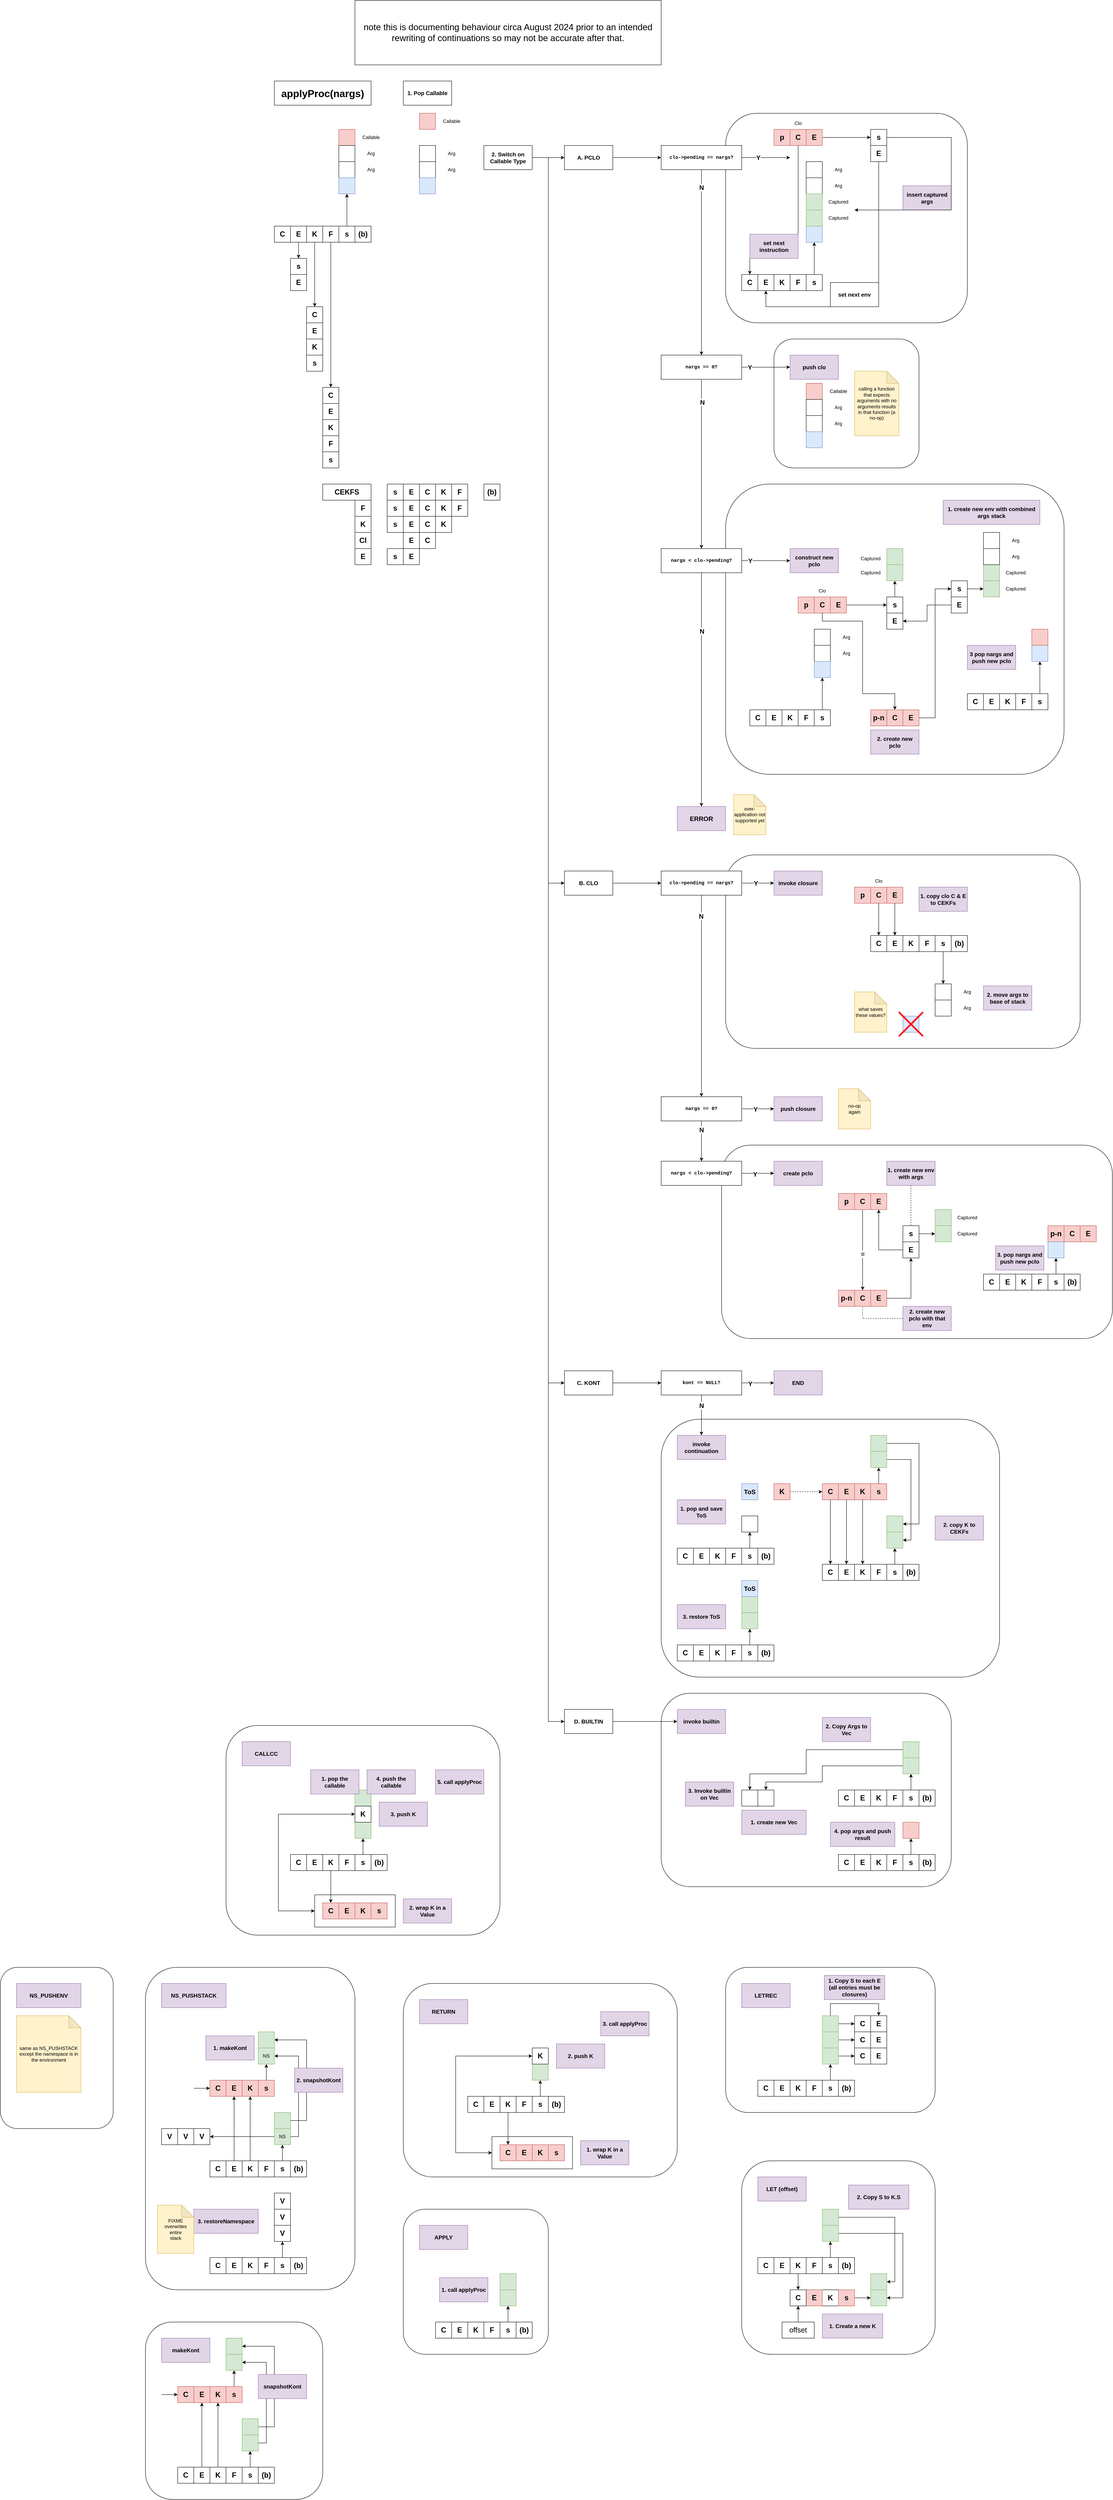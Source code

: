 <mxfile version="24.7.5">
  <diagram name="Page-1" id="rB0Kyxy1WQQpFUUbXWib">
    <mxGraphModel dx="2758" dy="1722" grid="1" gridSize="10" guides="1" tooltips="1" connect="1" arrows="1" fold="1" page="0" pageScale="1" pageWidth="827" pageHeight="1169" math="0" shadow="0">
      <root>
        <mxCell id="0" />
        <mxCell id="1" parent="0" />
        <mxCell id="8CcLHdB20NaTVHibaP0T-77" value="" style="rounded=1;whiteSpace=wrap;html=1;" vertex="1" parent="1">
          <mxGeometry x="920" y="4040" width="720" height="480" as="geometry" />
        </mxCell>
        <mxCell id="8CcLHdB20NaTVHibaP0T-47" value="" style="rounded=1;whiteSpace=wrap;html=1;" vertex="1" parent="1">
          <mxGeometry x="-720" y="4720" width="280" height="400" as="geometry" />
        </mxCell>
        <mxCell id="8CcLHdB20NaTVHibaP0T-3" value="" style="rounded=1;whiteSpace=wrap;html=1;" vertex="1" parent="1">
          <mxGeometry x="-360" y="4720" width="520" height="800" as="geometry" />
        </mxCell>
        <mxCell id="YaOIu8IG089W5Y5pk1h3-25" value="" style="rounded=1;whiteSpace=wrap;html=1;" parent="1" vertex="1">
          <mxGeometry x="-160" y="4120" width="680" height="520" as="geometry" />
        </mxCell>
        <mxCell id="YaOIu8IG089W5Y5pk1h3-17" value="" style="rounded=0;whiteSpace=wrap;html=1;" parent="1" vertex="1">
          <mxGeometry x="60" y="4540" width="200" height="80" as="geometry" />
        </mxCell>
        <mxCell id="WkOIs3FunbEa-x-7-6zS-24" value="" style="rounded=1;whiteSpace=wrap;html=1;" parent="1" vertex="1">
          <mxGeometry x="-360" y="5600" width="440" height="440" as="geometry" />
        </mxCell>
        <mxCell id="q5XF0nJhdmvQj78EgWsg-307" value="" style="rounded=1;whiteSpace=wrap;html=1;" parent="1" vertex="1">
          <mxGeometry x="920" y="3360" width="840" height="640" as="geometry" />
        </mxCell>
        <mxCell id="q5XF0nJhdmvQj78EgWsg-250" value="" style="rounded=1;whiteSpace=wrap;html=1;" parent="1" vertex="1">
          <mxGeometry x="1070" y="2680" width="970" height="480" as="geometry" />
        </mxCell>
        <mxCell id="q5XF0nJhdmvQj78EgWsg-204" value="" style="rounded=1;whiteSpace=wrap;html=1;" parent="1" vertex="1">
          <mxGeometry x="1080" y="1960" width="880" height="480" as="geometry" />
        </mxCell>
        <mxCell id="q5XF0nJhdmvQj78EgWsg-171" value="" style="rounded=1;whiteSpace=wrap;html=1;" parent="1" vertex="1">
          <mxGeometry x="1080" y="1040" width="840" height="720" as="geometry" />
        </mxCell>
        <mxCell id="q5XF0nJhdmvQj78EgWsg-170" value="" style="rounded=1;whiteSpace=wrap;html=1;" parent="1" vertex="1">
          <mxGeometry x="1200" y="680" width="360" height="320" as="geometry" />
        </mxCell>
        <mxCell id="q5XF0nJhdmvQj78EgWsg-169" value="" style="rounded=1;whiteSpace=wrap;html=1;" parent="1" vertex="1">
          <mxGeometry x="1080" y="120" width="600" height="520" as="geometry" />
        </mxCell>
        <mxCell id="q5XF0nJhdmvQj78EgWsg-1" value="" style="whiteSpace=wrap;html=1;aspect=fixed;fillColor=#f8cecc;strokeColor=#b85450;" parent="1" vertex="1">
          <mxGeometry x="120" y="160" width="40" height="40" as="geometry" />
        </mxCell>
        <mxCell id="q5XF0nJhdmvQj78EgWsg-2" value="" style="whiteSpace=wrap;html=1;aspect=fixed;" parent="1" vertex="1">
          <mxGeometry x="120" y="200" width="40" height="40" as="geometry" />
        </mxCell>
        <mxCell id="q5XF0nJhdmvQj78EgWsg-3" value="" style="whiteSpace=wrap;html=1;aspect=fixed;" parent="1" vertex="1">
          <mxGeometry x="120" y="240" width="40" height="40" as="geometry" />
        </mxCell>
        <mxCell id="q5XF0nJhdmvQj78EgWsg-4" value="Callable" style="text;html=1;align=center;verticalAlign=middle;whiteSpace=wrap;rounded=0;" parent="1" vertex="1">
          <mxGeometry x="170" y="165" width="60" height="30" as="geometry" />
        </mxCell>
        <mxCell id="q5XF0nJhdmvQj78EgWsg-5" value="Arg" style="text;html=1;align=center;verticalAlign=middle;whiteSpace=wrap;rounded=0;" parent="1" vertex="1">
          <mxGeometry x="170" y="205" width="60" height="30" as="geometry" />
        </mxCell>
        <mxCell id="q5XF0nJhdmvQj78EgWsg-6" value="Arg" style="text;html=1;align=center;verticalAlign=middle;whiteSpace=wrap;rounded=0;" parent="1" vertex="1">
          <mxGeometry x="170" y="245" width="60" height="30" as="geometry" />
        </mxCell>
        <mxCell id="q5XF0nJhdmvQj78EgWsg-7" value="" style="whiteSpace=wrap;html=1;aspect=fixed;fillColor=#dae8fc;strokeColor=#6c8ebf;" parent="1" vertex="1">
          <mxGeometry x="120" y="280" width="40" height="40" as="geometry" />
        </mxCell>
        <mxCell id="q5XF0nJhdmvQj78EgWsg-8" value="" style="whiteSpace=wrap;html=1;aspect=fixed;fillColor=#f8cecc;strokeColor=#b85450;" parent="1" vertex="1">
          <mxGeometry x="320" y="120" width="40" height="40" as="geometry" />
        </mxCell>
        <mxCell id="q5XF0nJhdmvQj78EgWsg-9" value="" style="whiteSpace=wrap;html=1;aspect=fixed;" parent="1" vertex="1">
          <mxGeometry x="320" y="200" width="40" height="40" as="geometry" />
        </mxCell>
        <mxCell id="q5XF0nJhdmvQj78EgWsg-10" value="" style="whiteSpace=wrap;html=1;aspect=fixed;" parent="1" vertex="1">
          <mxGeometry x="320" y="240" width="40" height="40" as="geometry" />
        </mxCell>
        <mxCell id="q5XF0nJhdmvQj78EgWsg-11" value="Callable" style="text;html=1;align=center;verticalAlign=middle;whiteSpace=wrap;rounded=0;" parent="1" vertex="1">
          <mxGeometry x="370" y="125" width="60" height="30" as="geometry" />
        </mxCell>
        <mxCell id="q5XF0nJhdmvQj78EgWsg-12" value="Arg" style="text;html=1;align=center;verticalAlign=middle;whiteSpace=wrap;rounded=0;" parent="1" vertex="1">
          <mxGeometry x="370" y="205" width="60" height="30" as="geometry" />
        </mxCell>
        <mxCell id="q5XF0nJhdmvQj78EgWsg-13" value="Arg" style="text;html=1;align=center;verticalAlign=middle;whiteSpace=wrap;rounded=0;" parent="1" vertex="1">
          <mxGeometry x="370" y="245" width="60" height="30" as="geometry" />
        </mxCell>
        <mxCell id="q5XF0nJhdmvQj78EgWsg-14" value="" style="whiteSpace=wrap;html=1;aspect=fixed;fillColor=#dae8fc;strokeColor=#6c8ebf;" parent="1" vertex="1">
          <mxGeometry x="320" y="280" width="40" height="40" as="geometry" />
        </mxCell>
        <mxCell id="q5XF0nJhdmvQj78EgWsg-15" value="1. Pop Callable" style="rounded=0;whiteSpace=wrap;html=1;fontStyle=1;fontSize=14;" parent="1" vertex="1">
          <mxGeometry x="280" y="40" width="120" height="60" as="geometry" />
        </mxCell>
        <mxCell id="q5XF0nJhdmvQj78EgWsg-22" value="" style="edgeStyle=orthogonalEdgeStyle;rounded=0;orthogonalLoop=1;jettySize=auto;html=1;" parent="1" source="q5XF0nJhdmvQj78EgWsg-16" target="q5XF0nJhdmvQj78EgWsg-17" edge="1">
          <mxGeometry relative="1" as="geometry" />
        </mxCell>
        <mxCell id="q5XF0nJhdmvQj78EgWsg-23" style="edgeStyle=orthogonalEdgeStyle;rounded=0;orthogonalLoop=1;jettySize=auto;html=1;entryX=0;entryY=0.5;entryDx=0;entryDy=0;" parent="1" source="q5XF0nJhdmvQj78EgWsg-16" target="q5XF0nJhdmvQj78EgWsg-18" edge="1">
          <mxGeometry relative="1" as="geometry" />
        </mxCell>
        <mxCell id="q5XF0nJhdmvQj78EgWsg-24" style="edgeStyle=orthogonalEdgeStyle;rounded=0;orthogonalLoop=1;jettySize=auto;html=1;entryX=0;entryY=0.5;entryDx=0;entryDy=0;" parent="1" source="q5XF0nJhdmvQj78EgWsg-16" target="q5XF0nJhdmvQj78EgWsg-19" edge="1">
          <mxGeometry relative="1" as="geometry" />
        </mxCell>
        <mxCell id="q5XF0nJhdmvQj78EgWsg-25" style="edgeStyle=orthogonalEdgeStyle;rounded=0;orthogonalLoop=1;jettySize=auto;html=1;entryX=0;entryY=0.5;entryDx=0;entryDy=0;" parent="1" source="q5XF0nJhdmvQj78EgWsg-16" target="q5XF0nJhdmvQj78EgWsg-20" edge="1">
          <mxGeometry relative="1" as="geometry" />
        </mxCell>
        <mxCell id="q5XF0nJhdmvQj78EgWsg-16" value="2. Switch on Callable Type" style="rounded=0;whiteSpace=wrap;html=1;fontStyle=1;fontSize=14;" parent="1" vertex="1">
          <mxGeometry x="480" y="200" width="120" height="60" as="geometry" />
        </mxCell>
        <mxCell id="q5XF0nJhdmvQj78EgWsg-27" style="edgeStyle=orthogonalEdgeStyle;rounded=0;orthogonalLoop=1;jettySize=auto;html=1;" parent="1" source="q5XF0nJhdmvQj78EgWsg-17" target="q5XF0nJhdmvQj78EgWsg-26" edge="1">
          <mxGeometry relative="1" as="geometry" />
        </mxCell>
        <mxCell id="q5XF0nJhdmvQj78EgWsg-17" value="A. PCLO" style="rounded=0;whiteSpace=wrap;html=1;fontStyle=1;fontSize=14;" parent="1" vertex="1">
          <mxGeometry x="680" y="200" width="120" height="60" as="geometry" />
        </mxCell>
        <mxCell id="q5XF0nJhdmvQj78EgWsg-173" style="edgeStyle=orthogonalEdgeStyle;rounded=0;orthogonalLoop=1;jettySize=auto;html=1;entryX=0;entryY=0.5;entryDx=0;entryDy=0;" parent="1" source="q5XF0nJhdmvQj78EgWsg-18" target="q5XF0nJhdmvQj78EgWsg-172" edge="1">
          <mxGeometry relative="1" as="geometry" />
        </mxCell>
        <mxCell id="q5XF0nJhdmvQj78EgWsg-18" value="B. CLO" style="rounded=0;whiteSpace=wrap;html=1;fontStyle=1;fontSize=14;" parent="1" vertex="1">
          <mxGeometry x="680" y="2000" width="120" height="60" as="geometry" />
        </mxCell>
        <mxCell id="q5XF0nJhdmvQj78EgWsg-257" style="edgeStyle=orthogonalEdgeStyle;rounded=0;orthogonalLoop=1;jettySize=auto;html=1;entryX=0;entryY=0.5;entryDx=0;entryDy=0;" parent="1" source="q5XF0nJhdmvQj78EgWsg-19" target="q5XF0nJhdmvQj78EgWsg-253" edge="1">
          <mxGeometry relative="1" as="geometry" />
        </mxCell>
        <mxCell id="q5XF0nJhdmvQj78EgWsg-19" value="C. KONT" style="rounded=0;whiteSpace=wrap;html=1;fontStyle=1;fontSize=14;" parent="1" vertex="1">
          <mxGeometry x="680" y="3240" width="120" height="60" as="geometry" />
        </mxCell>
        <mxCell id="8CcLHdB20NaTVHibaP0T-50" style="edgeStyle=orthogonalEdgeStyle;rounded=0;orthogonalLoop=1;jettySize=auto;html=1;entryX=0;entryY=0.5;entryDx=0;entryDy=0;" edge="1" parent="1" source="q5XF0nJhdmvQj78EgWsg-20" target="8CcLHdB20NaTVHibaP0T-49">
          <mxGeometry relative="1" as="geometry" />
        </mxCell>
        <mxCell id="q5XF0nJhdmvQj78EgWsg-20" value="D. BUILTIN" style="rounded=0;whiteSpace=wrap;html=1;fontStyle=1;fontSize=14;" parent="1" vertex="1">
          <mxGeometry x="680" y="4080" width="120" height="60" as="geometry" />
        </mxCell>
        <mxCell id="q5XF0nJhdmvQj78EgWsg-21" value="applyProc(nargs)" style="rounded=0;whiteSpace=wrap;html=1;fontStyle=1;fontSize=25;" parent="1" vertex="1">
          <mxGeometry x="-40" y="40" width="240" height="60" as="geometry" />
        </mxCell>
        <mxCell id="q5XF0nJhdmvQj78EgWsg-28" style="edgeStyle=orthogonalEdgeStyle;rounded=0;orthogonalLoop=1;jettySize=auto;html=1;" parent="1" source="q5XF0nJhdmvQj78EgWsg-26" edge="1">
          <mxGeometry relative="1" as="geometry">
            <mxPoint x="1240" y="230" as="targetPoint" />
          </mxGeometry>
        </mxCell>
        <mxCell id="q5XF0nJhdmvQj78EgWsg-29" value="Y" style="edgeLabel;html=1;align=center;verticalAlign=middle;resizable=0;points=[];fontSize=16;fontStyle=1" parent="q5XF0nJhdmvQj78EgWsg-28" vertex="1" connectable="0">
          <mxGeometry x="-0.263" y="2" relative="1" as="geometry">
            <mxPoint x="-4" y="2" as="offset" />
          </mxGeometry>
        </mxCell>
        <mxCell id="q5XF0nJhdmvQj78EgWsg-83" style="edgeStyle=orthogonalEdgeStyle;rounded=0;orthogonalLoop=1;jettySize=auto;html=1;" parent="1" source="q5XF0nJhdmvQj78EgWsg-26" target="q5XF0nJhdmvQj78EgWsg-82" edge="1">
          <mxGeometry relative="1" as="geometry" />
        </mxCell>
        <mxCell id="q5XF0nJhdmvQj78EgWsg-84" value="N" style="edgeLabel;html=1;align=center;verticalAlign=middle;resizable=0;points=[];fontSize=16;fontStyle=1" parent="q5XF0nJhdmvQj78EgWsg-83" vertex="1" connectable="0">
          <mxGeometry x="-0.8" y="3" relative="1" as="geometry">
            <mxPoint x="-3" y="-2" as="offset" />
          </mxGeometry>
        </mxCell>
        <mxCell id="q5XF0nJhdmvQj78EgWsg-26" value="clo-&amp;gt;pending == nargs?" style="rounded=0;whiteSpace=wrap;html=1;fontStyle=1;fontFamily=Courier New;" parent="1" vertex="1">
          <mxGeometry x="920" y="200" width="200" height="60" as="geometry" />
        </mxCell>
        <mxCell id="q5XF0nJhdmvQj78EgWsg-31" value="" style="whiteSpace=wrap;html=1;aspect=fixed;" parent="1" vertex="1">
          <mxGeometry x="1280" y="240" width="40" height="40" as="geometry" />
        </mxCell>
        <mxCell id="q5XF0nJhdmvQj78EgWsg-32" value="" style="whiteSpace=wrap;html=1;aspect=fixed;" parent="1" vertex="1">
          <mxGeometry x="1280" y="280" width="40" height="40" as="geometry" />
        </mxCell>
        <mxCell id="q5XF0nJhdmvQj78EgWsg-33" value="Clo" style="text;html=1;align=center;verticalAlign=middle;whiteSpace=wrap;rounded=0;" parent="1" vertex="1">
          <mxGeometry x="1230" y="130" width="60" height="30" as="geometry" />
        </mxCell>
        <mxCell id="q5XF0nJhdmvQj78EgWsg-34" value="Arg" style="text;html=1;align=center;verticalAlign=middle;whiteSpace=wrap;rounded=0;" parent="1" vertex="1">
          <mxGeometry x="1330" y="245" width="60" height="30" as="geometry" />
        </mxCell>
        <mxCell id="q5XF0nJhdmvQj78EgWsg-35" value="Arg" style="text;html=1;align=center;verticalAlign=middle;whiteSpace=wrap;rounded=0;" parent="1" vertex="1">
          <mxGeometry x="1330" y="285" width="60" height="30" as="geometry" />
        </mxCell>
        <mxCell id="q5XF0nJhdmvQj78EgWsg-36" value="" style="whiteSpace=wrap;html=1;aspect=fixed;fillColor=#dae8fc;strokeColor=#6c8ebf;" parent="1" vertex="1">
          <mxGeometry x="1280" y="400" width="40" height="40" as="geometry" />
        </mxCell>
        <mxCell id="q5XF0nJhdmvQj78EgWsg-37" value="" style="whiteSpace=wrap;html=1;aspect=fixed;fillColor=#d5e8d4;strokeColor=#82b366;" parent="1" vertex="1">
          <mxGeometry x="1280" y="320" width="40" height="40" as="geometry" />
        </mxCell>
        <mxCell id="q5XF0nJhdmvQj78EgWsg-38" value="Captured" style="text;html=1;align=center;verticalAlign=middle;whiteSpace=wrap;rounded=0;" parent="1" vertex="1">
          <mxGeometry x="1330" y="325" width="60" height="30" as="geometry" />
        </mxCell>
        <mxCell id="q5XF0nJhdmvQj78EgWsg-39" value="" style="whiteSpace=wrap;html=1;aspect=fixed;fillColor=#d5e8d4;strokeColor=#82b366;" parent="1" vertex="1">
          <mxGeometry x="1280" y="360" width="40" height="40" as="geometry" />
        </mxCell>
        <mxCell id="q5XF0nJhdmvQj78EgWsg-40" value="Captured" style="text;html=1;align=center;verticalAlign=middle;whiteSpace=wrap;rounded=0;" parent="1" vertex="1">
          <mxGeometry x="1330" y="365" width="60" height="30" as="geometry" />
        </mxCell>
        <mxCell id="q5XF0nJhdmvQj78EgWsg-41" value="insert captured args" style="rounded=0;whiteSpace=wrap;html=1;fontStyle=1;fontSize=14;fillColor=#e1d5e7;strokeColor=#9673a6;" parent="1" vertex="1">
          <mxGeometry x="1520" y="300" width="120" height="60" as="geometry" />
        </mxCell>
        <mxCell id="q5XF0nJhdmvQj78EgWsg-42" value="C" style="whiteSpace=wrap;html=1;aspect=fixed;fontSize=18;fontStyle=1" parent="1" vertex="1">
          <mxGeometry x="-40" y="400" width="40" height="40" as="geometry" />
        </mxCell>
        <mxCell id="q5XF0nJhdmvQj78EgWsg-64" value="" style="edgeStyle=orthogonalEdgeStyle;rounded=0;orthogonalLoop=1;jettySize=auto;html=1;" parent="1" source="q5XF0nJhdmvQj78EgWsg-43" target="q5XF0nJhdmvQj78EgWsg-63" edge="1">
          <mxGeometry relative="1" as="geometry" />
        </mxCell>
        <mxCell id="q5XF0nJhdmvQj78EgWsg-43" value="E" style="whiteSpace=wrap;html=1;aspect=fixed;fontSize=18;fontStyle=1" parent="1" vertex="1">
          <mxGeometry y="400" width="40" height="40" as="geometry" />
        </mxCell>
        <mxCell id="q5XF0nJhdmvQj78EgWsg-69" style="edgeStyle=orthogonalEdgeStyle;rounded=0;orthogonalLoop=1;jettySize=auto;html=1;" parent="1" source="q5XF0nJhdmvQj78EgWsg-44" target="q5XF0nJhdmvQj78EgWsg-65" edge="1">
          <mxGeometry relative="1" as="geometry" />
        </mxCell>
        <mxCell id="q5XF0nJhdmvQj78EgWsg-44" value="K" style="whiteSpace=wrap;html=1;aspect=fixed;fontSize=18;fontStyle=1" parent="1" vertex="1">
          <mxGeometry x="40" y="400" width="40" height="40" as="geometry" />
        </mxCell>
        <mxCell id="q5XF0nJhdmvQj78EgWsg-76" style="edgeStyle=orthogonalEdgeStyle;rounded=0;orthogonalLoop=1;jettySize=auto;html=1;entryX=0.5;entryY=0;entryDx=0;entryDy=0;" parent="1" source="q5XF0nJhdmvQj78EgWsg-45" target="q5XF0nJhdmvQj78EgWsg-70" edge="1">
          <mxGeometry relative="1" as="geometry" />
        </mxCell>
        <mxCell id="q5XF0nJhdmvQj78EgWsg-45" value="F" style="whiteSpace=wrap;html=1;aspect=fixed;fontSize=18;fontStyle=1" parent="1" vertex="1">
          <mxGeometry x="80" y="400" width="40" height="40" as="geometry" />
        </mxCell>
        <mxCell id="q5XF0nJhdmvQj78EgWsg-47" value="" style="edgeStyle=orthogonalEdgeStyle;rounded=0;orthogonalLoop=1;jettySize=auto;html=1;" parent="1" source="q5XF0nJhdmvQj78EgWsg-46" target="q5XF0nJhdmvQj78EgWsg-7" edge="1">
          <mxGeometry relative="1" as="geometry" />
        </mxCell>
        <mxCell id="q5XF0nJhdmvQj78EgWsg-46" value="s" style="whiteSpace=wrap;html=1;aspect=fixed;fontSize=18;fontStyle=1" parent="1" vertex="1">
          <mxGeometry x="120" y="400" width="40" height="40" as="geometry" />
        </mxCell>
        <mxCell id="q5XF0nJhdmvQj78EgWsg-48" value="C" style="whiteSpace=wrap;html=1;aspect=fixed;fontSize=18;fontStyle=1" parent="1" vertex="1">
          <mxGeometry x="1120" y="520" width="40" height="40" as="geometry" />
        </mxCell>
        <mxCell id="q5XF0nJhdmvQj78EgWsg-49" value="E" style="whiteSpace=wrap;html=1;aspect=fixed;fontSize=18;fontStyle=1" parent="1" vertex="1">
          <mxGeometry x="1160" y="520" width="40" height="40" as="geometry" />
        </mxCell>
        <mxCell id="q5XF0nJhdmvQj78EgWsg-50" value="K" style="whiteSpace=wrap;html=1;aspect=fixed;fontSize=18;fontStyle=1" parent="1" vertex="1">
          <mxGeometry x="1200" y="520" width="40" height="40" as="geometry" />
        </mxCell>
        <mxCell id="q5XF0nJhdmvQj78EgWsg-51" value="F" style="whiteSpace=wrap;html=1;aspect=fixed;fontSize=18;fontStyle=1" parent="1" vertex="1">
          <mxGeometry x="1240" y="520" width="40" height="40" as="geometry" />
        </mxCell>
        <mxCell id="q5XF0nJhdmvQj78EgWsg-54" value="" style="edgeStyle=orthogonalEdgeStyle;rounded=0;orthogonalLoop=1;jettySize=auto;html=1;" parent="1" source="q5XF0nJhdmvQj78EgWsg-52" target="q5XF0nJhdmvQj78EgWsg-36" edge="1">
          <mxGeometry relative="1" as="geometry" />
        </mxCell>
        <mxCell id="q5XF0nJhdmvQj78EgWsg-52" value="s" style="whiteSpace=wrap;html=1;aspect=fixed;fontSize=18;fontStyle=1" parent="1" vertex="1">
          <mxGeometry x="1280" y="520" width="40" height="40" as="geometry" />
        </mxCell>
        <mxCell id="q5XF0nJhdmvQj78EgWsg-80" style="edgeStyle=orthogonalEdgeStyle;rounded=0;orthogonalLoop=1;jettySize=auto;html=1;entryX=0.5;entryY=0;entryDx=0;entryDy=0;" parent="1" source="q5XF0nJhdmvQj78EgWsg-55" target="q5XF0nJhdmvQj78EgWsg-48" edge="1">
          <mxGeometry relative="1" as="geometry">
            <Array as="points">
              <mxPoint x="1260" y="480" />
              <mxPoint x="1140" y="480" />
            </Array>
          </mxGeometry>
        </mxCell>
        <mxCell id="q5XF0nJhdmvQj78EgWsg-55" value="C" style="whiteSpace=wrap;html=1;aspect=fixed;fontSize=18;fontStyle=1;fillColor=#f8cecc;strokeColor=#b85450;" parent="1" vertex="1">
          <mxGeometry x="1240" y="160" width="40" height="40" as="geometry" />
        </mxCell>
        <mxCell id="q5XF0nJhdmvQj78EgWsg-60" style="edgeStyle=orthogonalEdgeStyle;rounded=0;orthogonalLoop=1;jettySize=auto;html=1;" parent="1" source="q5XF0nJhdmvQj78EgWsg-56" target="q5XF0nJhdmvQj78EgWsg-58" edge="1">
          <mxGeometry relative="1" as="geometry" />
        </mxCell>
        <mxCell id="q5XF0nJhdmvQj78EgWsg-56" value="E" style="whiteSpace=wrap;html=1;aspect=fixed;fontSize=18;fontStyle=1;fillColor=#f8cecc;strokeColor=#b85450;" parent="1" vertex="1">
          <mxGeometry x="1280" y="160" width="40" height="40" as="geometry" />
        </mxCell>
        <mxCell id="q5XF0nJhdmvQj78EgWsg-77" style="edgeStyle=orthogonalEdgeStyle;rounded=0;orthogonalLoop=1;jettySize=auto;html=1;" parent="1" source="q5XF0nJhdmvQj78EgWsg-58" edge="1">
          <mxGeometry relative="1" as="geometry">
            <mxPoint x="1400" y="360" as="targetPoint" />
            <Array as="points">
              <mxPoint x="1640" y="180" />
              <mxPoint x="1640" y="360" />
            </Array>
          </mxGeometry>
        </mxCell>
        <mxCell id="q5XF0nJhdmvQj78EgWsg-58" value="s" style="whiteSpace=wrap;html=1;aspect=fixed;fontSize=18;fontStyle=1" parent="1" vertex="1">
          <mxGeometry x="1440" y="160" width="40" height="40" as="geometry" />
        </mxCell>
        <mxCell id="q5XF0nJhdmvQj78EgWsg-78" style="edgeStyle=orthogonalEdgeStyle;rounded=0;orthogonalLoop=1;jettySize=auto;html=1;entryX=0.5;entryY=1;entryDx=0;entryDy=0;" parent="1" source="q5XF0nJhdmvQj78EgWsg-59" target="q5XF0nJhdmvQj78EgWsg-49" edge="1">
          <mxGeometry relative="1" as="geometry">
            <Array as="points">
              <mxPoint x="1460" y="600" />
              <mxPoint x="1180" y="600" />
            </Array>
          </mxGeometry>
        </mxCell>
        <mxCell id="q5XF0nJhdmvQj78EgWsg-59" value="E" style="whiteSpace=wrap;html=1;aspect=fixed;fontSize=18;fontStyle=1" parent="1" vertex="1">
          <mxGeometry x="1440" y="200" width="40" height="40" as="geometry" />
        </mxCell>
        <mxCell id="q5XF0nJhdmvQj78EgWsg-62" value="E" style="whiteSpace=wrap;html=1;aspect=fixed;fontSize=18;fontStyle=1" parent="1" vertex="1">
          <mxGeometry y="520" width="40" height="40" as="geometry" />
        </mxCell>
        <mxCell id="q5XF0nJhdmvQj78EgWsg-63" value="s" style="whiteSpace=wrap;html=1;aspect=fixed;fontSize=18;fontStyle=1" parent="1" vertex="1">
          <mxGeometry y="480" width="40" height="40" as="geometry" />
        </mxCell>
        <mxCell id="q5XF0nJhdmvQj78EgWsg-65" value="C" style="whiteSpace=wrap;html=1;aspect=fixed;fontSize=18;fontStyle=1" parent="1" vertex="1">
          <mxGeometry x="40" y="600" width="40" height="40" as="geometry" />
        </mxCell>
        <mxCell id="q5XF0nJhdmvQj78EgWsg-66" value="E" style="whiteSpace=wrap;html=1;aspect=fixed;fontSize=18;fontStyle=1" parent="1" vertex="1">
          <mxGeometry x="40" y="640" width="40" height="40" as="geometry" />
        </mxCell>
        <mxCell id="q5XF0nJhdmvQj78EgWsg-67" value="s" style="whiteSpace=wrap;html=1;aspect=fixed;fontSize=18;fontStyle=1" parent="1" vertex="1">
          <mxGeometry x="40" y="720" width="40" height="40" as="geometry" />
        </mxCell>
        <mxCell id="q5XF0nJhdmvQj78EgWsg-68" value="K" style="whiteSpace=wrap;html=1;aspect=fixed;fontSize=18;fontStyle=1" parent="1" vertex="1">
          <mxGeometry x="40" y="680" width="40" height="40" as="geometry" />
        </mxCell>
        <mxCell id="q5XF0nJhdmvQj78EgWsg-70" value="C" style="whiteSpace=wrap;html=1;aspect=fixed;fontSize=18;fontStyle=1" parent="1" vertex="1">
          <mxGeometry x="80" y="800" width="40" height="40" as="geometry" />
        </mxCell>
        <mxCell id="q5XF0nJhdmvQj78EgWsg-71" value="E" style="whiteSpace=wrap;html=1;aspect=fixed;fontSize=18;fontStyle=1" parent="1" vertex="1">
          <mxGeometry x="80" y="840" width="40" height="40" as="geometry" />
        </mxCell>
        <mxCell id="q5XF0nJhdmvQj78EgWsg-72" value="K" style="whiteSpace=wrap;html=1;aspect=fixed;fontSize=18;fontStyle=1" parent="1" vertex="1">
          <mxGeometry x="80" y="880" width="40" height="40" as="geometry" />
        </mxCell>
        <mxCell id="q5XF0nJhdmvQj78EgWsg-73" value="F" style="whiteSpace=wrap;html=1;aspect=fixed;fontSize=18;fontStyle=1" parent="1" vertex="1">
          <mxGeometry x="80" y="920" width="40" height="40" as="geometry" />
        </mxCell>
        <mxCell id="q5XF0nJhdmvQj78EgWsg-74" value="s" style="whiteSpace=wrap;html=1;aspect=fixed;fontSize=18;fontStyle=1" parent="1" vertex="1">
          <mxGeometry x="80" y="960" width="40" height="40" as="geometry" />
        </mxCell>
        <mxCell id="q5XF0nJhdmvQj78EgWsg-75" value="(b)" style="whiteSpace=wrap;html=1;aspect=fixed;fontSize=18;fontStyle=1" parent="1" vertex="1">
          <mxGeometry x="160" y="400" width="40" height="40" as="geometry" />
        </mxCell>
        <mxCell id="q5XF0nJhdmvQj78EgWsg-79" value="set next env" style="rounded=0;whiteSpace=wrap;html=1;fontStyle=1;fontSize=14;" parent="1" vertex="1">
          <mxGeometry x="1340" y="540" width="120" height="60" as="geometry" />
        </mxCell>
        <mxCell id="q5XF0nJhdmvQj78EgWsg-81" value="set next instruction" style="rounded=0;whiteSpace=wrap;html=1;fontStyle=1;fontSize=14;fillColor=#e1d5e7;strokeColor=#9673a6;" parent="1" vertex="1">
          <mxGeometry x="1140" y="420" width="120" height="60" as="geometry" />
        </mxCell>
        <mxCell id="q5XF0nJhdmvQj78EgWsg-92" style="edgeStyle=orthogonalEdgeStyle;rounded=0;orthogonalLoop=1;jettySize=auto;html=1;fontSize=14;" parent="1" source="q5XF0nJhdmvQj78EgWsg-82" target="q5XF0nJhdmvQj78EgWsg-94" edge="1">
          <mxGeometry relative="1" as="geometry">
            <mxPoint x="1240" y="750" as="targetPoint" />
          </mxGeometry>
        </mxCell>
        <mxCell id="q5XF0nJhdmvQj78EgWsg-93" value="Y" style="edgeLabel;html=1;align=center;verticalAlign=middle;resizable=0;points=[];fontSize=16;fontStyle=1" parent="q5XF0nJhdmvQj78EgWsg-92" vertex="1" connectable="0">
          <mxGeometry x="-0.671" y="-1" relative="1" as="geometry">
            <mxPoint y="-1" as="offset" />
          </mxGeometry>
        </mxCell>
        <mxCell id="q5XF0nJhdmvQj78EgWsg-97" style="edgeStyle=orthogonalEdgeStyle;rounded=0;orthogonalLoop=1;jettySize=auto;html=1;" parent="1" source="q5XF0nJhdmvQj78EgWsg-82" target="q5XF0nJhdmvQj78EgWsg-96" edge="1">
          <mxGeometry relative="1" as="geometry" />
        </mxCell>
        <mxCell id="q5XF0nJhdmvQj78EgWsg-98" value="N" style="edgeLabel;html=1;align=center;verticalAlign=middle;resizable=0;points=[];fontSize=16;fontStyle=1" parent="q5XF0nJhdmvQj78EgWsg-97" vertex="1" connectable="0">
          <mxGeometry x="-0.731" y="2" relative="1" as="geometry">
            <mxPoint as="offset" />
          </mxGeometry>
        </mxCell>
        <mxCell id="q5XF0nJhdmvQj78EgWsg-82" value="nargs == 0?" style="rounded=0;whiteSpace=wrap;html=1;fontStyle=1;fontFamily=Courier New;strokeColor=default;align=center;verticalAlign=middle;fontSize=12;fontColor=default;fillColor=default;" parent="1" vertex="1">
          <mxGeometry x="920" y="720" width="200" height="60" as="geometry" />
        </mxCell>
        <mxCell id="q5XF0nJhdmvQj78EgWsg-85" value="" style="whiteSpace=wrap;html=1;aspect=fixed;fillColor=#f8cecc;strokeColor=#b85450;" parent="1" vertex="1">
          <mxGeometry x="1280" y="790" width="40" height="40" as="geometry" />
        </mxCell>
        <mxCell id="q5XF0nJhdmvQj78EgWsg-86" value="" style="whiteSpace=wrap;html=1;aspect=fixed;" parent="1" vertex="1">
          <mxGeometry x="1280" y="830" width="40" height="40" as="geometry" />
        </mxCell>
        <mxCell id="q5XF0nJhdmvQj78EgWsg-87" value="" style="whiteSpace=wrap;html=1;aspect=fixed;" parent="1" vertex="1">
          <mxGeometry x="1280" y="870" width="40" height="40" as="geometry" />
        </mxCell>
        <mxCell id="q5XF0nJhdmvQj78EgWsg-88" value="Callable" style="text;html=1;align=center;verticalAlign=middle;whiteSpace=wrap;rounded=0;" parent="1" vertex="1">
          <mxGeometry x="1330" y="795" width="60" height="30" as="geometry" />
        </mxCell>
        <mxCell id="q5XF0nJhdmvQj78EgWsg-89" value="Arg" style="text;html=1;align=center;verticalAlign=middle;whiteSpace=wrap;rounded=0;" parent="1" vertex="1">
          <mxGeometry x="1330" y="835" width="60" height="30" as="geometry" />
        </mxCell>
        <mxCell id="q5XF0nJhdmvQj78EgWsg-90" value="Arg" style="text;html=1;align=center;verticalAlign=middle;whiteSpace=wrap;rounded=0;" parent="1" vertex="1">
          <mxGeometry x="1330" y="875" width="60" height="30" as="geometry" />
        </mxCell>
        <mxCell id="q5XF0nJhdmvQj78EgWsg-91" value="" style="whiteSpace=wrap;html=1;aspect=fixed;fillColor=#dae8fc;strokeColor=#6c8ebf;" parent="1" vertex="1">
          <mxGeometry x="1280" y="910" width="40" height="40" as="geometry" />
        </mxCell>
        <mxCell id="q5XF0nJhdmvQj78EgWsg-94" value="push clo" style="rounded=0;whiteSpace=wrap;html=1;fontStyle=1;fontSize=14;fillColor=#e1d5e7;strokeColor=#9673a6;" parent="1" vertex="1">
          <mxGeometry x="1240" y="720" width="120" height="60" as="geometry" />
        </mxCell>
        <mxCell id="q5XF0nJhdmvQj78EgWsg-95" value="calling a function that expects arguments with no arguments results in that function (a no-op)" style="shape=note;whiteSpace=wrap;html=1;backgroundOutline=1;darkOpacity=0.05;fillColor=#fff2cc;strokeColor=#d6b656;" parent="1" vertex="1">
          <mxGeometry x="1400" y="760" width="110" height="160" as="geometry" />
        </mxCell>
        <mxCell id="q5XF0nJhdmvQj78EgWsg-101" style="edgeStyle=orthogonalEdgeStyle;rounded=0;orthogonalLoop=1;jettySize=auto;html=1;" parent="1" source="q5XF0nJhdmvQj78EgWsg-96" target="q5XF0nJhdmvQj78EgWsg-100" edge="1">
          <mxGeometry relative="1" as="geometry" />
        </mxCell>
        <mxCell id="q5XF0nJhdmvQj78EgWsg-102" value="N" style="edgeLabel;html=1;align=center;verticalAlign=middle;resizable=0;points=[];fontSize=16;fontStyle=1" parent="q5XF0nJhdmvQj78EgWsg-101" vertex="1" connectable="0">
          <mxGeometry x="-0.5" y="1" relative="1" as="geometry">
            <mxPoint as="offset" />
          </mxGeometry>
        </mxCell>
        <mxCell id="q5XF0nJhdmvQj78EgWsg-110" style="edgeStyle=orthogonalEdgeStyle;rounded=0;orthogonalLoop=1;jettySize=auto;html=1;entryX=0;entryY=0.5;entryDx=0;entryDy=0;" parent="1" source="q5XF0nJhdmvQj78EgWsg-96" target="q5XF0nJhdmvQj78EgWsg-109" edge="1">
          <mxGeometry relative="1" as="geometry" />
        </mxCell>
        <mxCell id="q5XF0nJhdmvQj78EgWsg-111" value="Y" style="edgeLabel;html=1;align=center;verticalAlign=middle;resizable=0;points=[];fontSize=16;fontStyle=1" parent="q5XF0nJhdmvQj78EgWsg-110" vertex="1" connectable="0">
          <mxGeometry x="-0.677" y="-3" relative="1" as="geometry">
            <mxPoint x="1" y="-3" as="offset" />
          </mxGeometry>
        </mxCell>
        <mxCell id="q5XF0nJhdmvQj78EgWsg-96" value="nargs &amp;lt; clo-&amp;gt;pending?" style="rounded=0;whiteSpace=wrap;html=1;fontStyle=1;fontFamily=Courier New;" parent="1" vertex="1">
          <mxGeometry x="920" y="1200" width="200" height="60" as="geometry" />
        </mxCell>
        <mxCell id="q5XF0nJhdmvQj78EgWsg-100" value="ERROR" style="rounded=0;whiteSpace=wrap;html=1;fontSize=16;fontStyle=1;fillColor=#e1d5e7;strokeColor=#9673a6;" parent="1" vertex="1">
          <mxGeometry x="960" y="1840" width="120" height="60" as="geometry" />
        </mxCell>
        <mxCell id="q5XF0nJhdmvQj78EgWsg-103" value="over-application not supported yet" style="shape=note;whiteSpace=wrap;html=1;backgroundOutline=1;darkOpacity=0.05;fillColor=#fff2cc;strokeColor=#d6b656;" parent="1" vertex="1">
          <mxGeometry x="1100" y="1810" width="80" height="100" as="geometry" />
        </mxCell>
        <mxCell id="q5XF0nJhdmvQj78EgWsg-104" value="p" style="whiteSpace=wrap;html=1;aspect=fixed;fontSize=18;fontStyle=1;fillColor=#f8cecc;strokeColor=#b85450;" parent="1" vertex="1">
          <mxGeometry x="1200" y="160" width="40" height="40" as="geometry" />
        </mxCell>
        <mxCell id="q5XF0nJhdmvQj78EgWsg-105" value="Clo" style="text;html=1;align=center;verticalAlign=middle;whiteSpace=wrap;rounded=0;" parent="1" vertex="1">
          <mxGeometry x="1290" y="1290" width="60" height="30" as="geometry" />
        </mxCell>
        <mxCell id="q5XF0nJhdmvQj78EgWsg-157" style="edgeStyle=orthogonalEdgeStyle;rounded=0;orthogonalLoop=1;jettySize=auto;html=1;entryX=0.5;entryY=0;entryDx=0;entryDy=0;" parent="1" source="q5XF0nJhdmvQj78EgWsg-106" target="q5XF0nJhdmvQj78EgWsg-153" edge="1">
          <mxGeometry relative="1" as="geometry">
            <Array as="points">
              <mxPoint x="1320" y="1380" />
              <mxPoint x="1420" y="1380" />
              <mxPoint x="1420" y="1560" />
              <mxPoint x="1500" y="1560" />
            </Array>
          </mxGeometry>
        </mxCell>
        <mxCell id="q5XF0nJhdmvQj78EgWsg-106" value="C" style="whiteSpace=wrap;html=1;aspect=fixed;fontSize=18;fontStyle=1;fillColor=#f8cecc;strokeColor=#b85450;" parent="1" vertex="1">
          <mxGeometry x="1300" y="1320" width="40" height="40" as="geometry" />
        </mxCell>
        <mxCell id="q5XF0nJhdmvQj78EgWsg-119" style="edgeStyle=orthogonalEdgeStyle;rounded=0;orthogonalLoop=1;jettySize=auto;html=1;entryX=0;entryY=0.5;entryDx=0;entryDy=0;" parent="1" source="q5XF0nJhdmvQj78EgWsg-107" target="q5XF0nJhdmvQj78EgWsg-117" edge="1">
          <mxGeometry relative="1" as="geometry" />
        </mxCell>
        <mxCell id="q5XF0nJhdmvQj78EgWsg-107" value="E" style="whiteSpace=wrap;html=1;aspect=fixed;fontSize=18;fontStyle=1;fillColor=#f8cecc;strokeColor=#b85450;" parent="1" vertex="1">
          <mxGeometry x="1340" y="1320" width="40" height="40" as="geometry" />
        </mxCell>
        <mxCell id="q5XF0nJhdmvQj78EgWsg-108" value="p" style="whiteSpace=wrap;html=1;aspect=fixed;fontSize=18;fontStyle=1;fillColor=#f8cecc;strokeColor=#b85450;" parent="1" vertex="1">
          <mxGeometry x="1260" y="1320" width="40" height="40" as="geometry" />
        </mxCell>
        <mxCell id="q5XF0nJhdmvQj78EgWsg-109" value="construct new pclo" style="rounded=0;whiteSpace=wrap;html=1;fontStyle=1;fontSize=14;fillColor=#e1d5e7;strokeColor=#9673a6;" parent="1" vertex="1">
          <mxGeometry x="1240" y="1200" width="120" height="60" as="geometry" />
        </mxCell>
        <mxCell id="q5XF0nJhdmvQj78EgWsg-112" value="" style="whiteSpace=wrap;html=1;aspect=fixed;" parent="1" vertex="1">
          <mxGeometry x="1300" y="1400" width="40" height="40" as="geometry" />
        </mxCell>
        <mxCell id="q5XF0nJhdmvQj78EgWsg-113" value="" style="whiteSpace=wrap;html=1;aspect=fixed;" parent="1" vertex="1">
          <mxGeometry x="1300" y="1440" width="40" height="40" as="geometry" />
        </mxCell>
        <mxCell id="q5XF0nJhdmvQj78EgWsg-114" value="Arg" style="text;html=1;align=center;verticalAlign=middle;whiteSpace=wrap;rounded=0;" parent="1" vertex="1">
          <mxGeometry x="1350" y="1405" width="60" height="30" as="geometry" />
        </mxCell>
        <mxCell id="q5XF0nJhdmvQj78EgWsg-115" value="Arg" style="text;html=1;align=center;verticalAlign=middle;whiteSpace=wrap;rounded=0;" parent="1" vertex="1">
          <mxGeometry x="1350" y="1445" width="60" height="30" as="geometry" />
        </mxCell>
        <mxCell id="q5XF0nJhdmvQj78EgWsg-116" value="" style="whiteSpace=wrap;html=1;aspect=fixed;fillColor=#dae8fc;strokeColor=#6c8ebf;" parent="1" vertex="1">
          <mxGeometry x="1300" y="1480" width="40" height="40" as="geometry" />
        </mxCell>
        <mxCell id="q5XF0nJhdmvQj78EgWsg-127" style="edgeStyle=orthogonalEdgeStyle;rounded=0;orthogonalLoop=1;jettySize=auto;html=1;" parent="1" source="q5XF0nJhdmvQj78EgWsg-117" target="q5XF0nJhdmvQj78EgWsg-124" edge="1">
          <mxGeometry relative="1" as="geometry" />
        </mxCell>
        <mxCell id="q5XF0nJhdmvQj78EgWsg-117" value="s" style="whiteSpace=wrap;html=1;aspect=fixed;fontSize=18;fontStyle=1" parent="1" vertex="1">
          <mxGeometry x="1480" y="1320" width="40" height="40" as="geometry" />
        </mxCell>
        <mxCell id="q5XF0nJhdmvQj78EgWsg-118" value="E" style="whiteSpace=wrap;html=1;aspect=fixed;fontSize=18;fontStyle=1" parent="1" vertex="1">
          <mxGeometry x="1480" y="1360" width="40" height="40" as="geometry" />
        </mxCell>
        <mxCell id="q5XF0nJhdmvQj78EgWsg-141" style="edgeStyle=orthogonalEdgeStyle;rounded=0;orthogonalLoop=1;jettySize=auto;html=1;entryX=0;entryY=0.5;entryDx=0;entryDy=0;" parent="1" source="q5XF0nJhdmvQj78EgWsg-120" target="q5XF0nJhdmvQj78EgWsg-137" edge="1">
          <mxGeometry relative="1" as="geometry" />
        </mxCell>
        <mxCell id="q5XF0nJhdmvQj78EgWsg-120" value="s" style="whiteSpace=wrap;html=1;aspect=fixed;fontSize=18;fontStyle=1" parent="1" vertex="1">
          <mxGeometry x="1640" y="1280" width="40" height="40" as="geometry" />
        </mxCell>
        <mxCell id="q5XF0nJhdmvQj78EgWsg-150" style="edgeStyle=orthogonalEdgeStyle;rounded=0;orthogonalLoop=1;jettySize=auto;html=1;entryX=1;entryY=0.5;entryDx=0;entryDy=0;" parent="1" source="q5XF0nJhdmvQj78EgWsg-121" target="q5XF0nJhdmvQj78EgWsg-118" edge="1">
          <mxGeometry relative="1" as="geometry" />
        </mxCell>
        <mxCell id="q5XF0nJhdmvQj78EgWsg-121" value="E" style="whiteSpace=wrap;html=1;aspect=fixed;fontSize=18;fontStyle=1" parent="1" vertex="1">
          <mxGeometry x="1640" y="1320" width="40" height="40" as="geometry" />
        </mxCell>
        <mxCell id="q5XF0nJhdmvQj78EgWsg-123" value="1. create new env with combined args stack" style="rounded=0;whiteSpace=wrap;html=1;fontStyle=1;fontSize=14;fillColor=#e1d5e7;strokeColor=#9673a6;" parent="1" vertex="1">
          <mxGeometry x="1620" y="1080" width="240" height="60" as="geometry" />
        </mxCell>
        <mxCell id="q5XF0nJhdmvQj78EgWsg-124" value="" style="whiteSpace=wrap;html=1;aspect=fixed;fillColor=#d5e8d4;strokeColor=#82b366;" parent="1" vertex="1">
          <mxGeometry x="1480" y="1240" width="40" height="40" as="geometry" />
        </mxCell>
        <mxCell id="q5XF0nJhdmvQj78EgWsg-125" value="" style="whiteSpace=wrap;html=1;aspect=fixed;fillColor=#d5e8d4;strokeColor=#82b366;" parent="1" vertex="1">
          <mxGeometry x="1480" y="1200" width="40" height="40" as="geometry" />
        </mxCell>
        <mxCell id="q5XF0nJhdmvQj78EgWsg-128" value="C" style="whiteSpace=wrap;html=1;aspect=fixed;fontSize=18;fontStyle=1" parent="1" vertex="1">
          <mxGeometry x="1140" y="1600" width="40" height="40" as="geometry" />
        </mxCell>
        <mxCell id="q5XF0nJhdmvQj78EgWsg-129" value="E" style="whiteSpace=wrap;html=1;aspect=fixed;fontSize=18;fontStyle=1" parent="1" vertex="1">
          <mxGeometry x="1180" y="1600" width="40" height="40" as="geometry" />
        </mxCell>
        <mxCell id="q5XF0nJhdmvQj78EgWsg-130" value="K" style="whiteSpace=wrap;html=1;aspect=fixed;fontSize=18;fontStyle=1" parent="1" vertex="1">
          <mxGeometry x="1220" y="1600" width="40" height="40" as="geometry" />
        </mxCell>
        <mxCell id="q5XF0nJhdmvQj78EgWsg-131" value="F" style="whiteSpace=wrap;html=1;aspect=fixed;fontSize=18;fontStyle=1" parent="1" vertex="1">
          <mxGeometry x="1260" y="1600" width="40" height="40" as="geometry" />
        </mxCell>
        <mxCell id="q5XF0nJhdmvQj78EgWsg-133" value="" style="edgeStyle=orthogonalEdgeStyle;rounded=0;orthogonalLoop=1;jettySize=auto;html=1;" parent="1" source="q5XF0nJhdmvQj78EgWsg-132" target="q5XF0nJhdmvQj78EgWsg-116" edge="1">
          <mxGeometry relative="1" as="geometry" />
        </mxCell>
        <mxCell id="q5XF0nJhdmvQj78EgWsg-132" value="s" style="whiteSpace=wrap;html=1;aspect=fixed;fontSize=18;fontStyle=1" parent="1" vertex="1">
          <mxGeometry x="1300" y="1600" width="40" height="40" as="geometry" />
        </mxCell>
        <mxCell id="q5XF0nJhdmvQj78EgWsg-137" value="" style="whiteSpace=wrap;html=1;aspect=fixed;fillColor=#d5e8d4;strokeColor=#82b366;" parent="1" vertex="1">
          <mxGeometry x="1720" y="1280" width="40" height="40" as="geometry" />
        </mxCell>
        <mxCell id="q5XF0nJhdmvQj78EgWsg-138" value="" style="whiteSpace=wrap;html=1;aspect=fixed;fillColor=#d5e8d4;strokeColor=#82b366;" parent="1" vertex="1">
          <mxGeometry x="1720" y="1240" width="40" height="40" as="geometry" />
        </mxCell>
        <mxCell id="q5XF0nJhdmvQj78EgWsg-142" value="" style="whiteSpace=wrap;html=1;aspect=fixed;" parent="1" vertex="1">
          <mxGeometry x="1720" y="1160" width="40" height="40" as="geometry" />
        </mxCell>
        <mxCell id="q5XF0nJhdmvQj78EgWsg-143" value="" style="whiteSpace=wrap;html=1;aspect=fixed;" parent="1" vertex="1">
          <mxGeometry x="1720" y="1200" width="40" height="40" as="geometry" />
        </mxCell>
        <mxCell id="q5XF0nJhdmvQj78EgWsg-144" value="Arg" style="text;html=1;align=center;verticalAlign=middle;whiteSpace=wrap;rounded=0;" parent="1" vertex="1">
          <mxGeometry x="1770" y="1165" width="60" height="30" as="geometry" />
        </mxCell>
        <mxCell id="q5XF0nJhdmvQj78EgWsg-145" value="Arg" style="text;html=1;align=center;verticalAlign=middle;whiteSpace=wrap;rounded=0;" parent="1" vertex="1">
          <mxGeometry x="1770" y="1205" width="60" height="30" as="geometry" />
        </mxCell>
        <mxCell id="q5XF0nJhdmvQj78EgWsg-146" value="Captured" style="text;html=1;align=center;verticalAlign=middle;whiteSpace=wrap;rounded=0;" parent="1" vertex="1">
          <mxGeometry x="1410" y="1210" width="60" height="30" as="geometry" />
        </mxCell>
        <mxCell id="q5XF0nJhdmvQj78EgWsg-147" value="Captured" style="text;html=1;align=center;verticalAlign=middle;whiteSpace=wrap;rounded=0;" parent="1" vertex="1">
          <mxGeometry x="1410" y="1245" width="60" height="30" as="geometry" />
        </mxCell>
        <mxCell id="q5XF0nJhdmvQj78EgWsg-148" value="Captured" style="text;html=1;align=center;verticalAlign=middle;whiteSpace=wrap;rounded=0;" parent="1" vertex="1">
          <mxGeometry x="1770" y="1245" width="60" height="30" as="geometry" />
        </mxCell>
        <mxCell id="q5XF0nJhdmvQj78EgWsg-149" value="Captured" style="text;html=1;align=center;verticalAlign=middle;whiteSpace=wrap;rounded=0;" parent="1" vertex="1">
          <mxGeometry x="1770" y="1285" width="60" height="30" as="geometry" />
        </mxCell>
        <mxCell id="q5XF0nJhdmvQj78EgWsg-152" value="2. create new pclo" style="rounded=0;whiteSpace=wrap;html=1;fontStyle=1;fontSize=14;fillColor=#e1d5e7;strokeColor=#9673a6;" parent="1" vertex="1">
          <mxGeometry x="1440" y="1650" width="120" height="60" as="geometry" />
        </mxCell>
        <mxCell id="q5XF0nJhdmvQj78EgWsg-153" value="C" style="whiteSpace=wrap;html=1;aspect=fixed;fontSize=18;fontStyle=1;fillColor=#f8cecc;strokeColor=#b85450;" parent="1" vertex="1">
          <mxGeometry x="1480" y="1600" width="40" height="40" as="geometry" />
        </mxCell>
        <mxCell id="q5XF0nJhdmvQj78EgWsg-156" style="edgeStyle=orthogonalEdgeStyle;rounded=0;orthogonalLoop=1;jettySize=auto;html=1;entryX=0;entryY=0.5;entryDx=0;entryDy=0;" parent="1" source="q5XF0nJhdmvQj78EgWsg-154" target="q5XF0nJhdmvQj78EgWsg-120" edge="1">
          <mxGeometry relative="1" as="geometry" />
        </mxCell>
        <mxCell id="q5XF0nJhdmvQj78EgWsg-154" value="E" style="whiteSpace=wrap;html=1;aspect=fixed;fontSize=18;fontStyle=1;fillColor=#f8cecc;strokeColor=#b85450;" parent="1" vertex="1">
          <mxGeometry x="1520" y="1600" width="40" height="40" as="geometry" />
        </mxCell>
        <mxCell id="q5XF0nJhdmvQj78EgWsg-155" value="p-n" style="whiteSpace=wrap;html=1;aspect=fixed;fontSize=18;fontStyle=1;fillColor=#f8cecc;strokeColor=#b85450;" parent="1" vertex="1">
          <mxGeometry x="1440" y="1600" width="40" height="40" as="geometry" />
        </mxCell>
        <mxCell id="q5XF0nJhdmvQj78EgWsg-158" value="" style="whiteSpace=wrap;html=1;aspect=fixed;fillColor=#dae8fc;strokeColor=#6c8ebf;" parent="1" vertex="1">
          <mxGeometry x="1840" y="1440" width="40" height="40" as="geometry" />
        </mxCell>
        <mxCell id="q5XF0nJhdmvQj78EgWsg-159" value="C" style="whiteSpace=wrap;html=1;aspect=fixed;fontSize=18;fontStyle=1" parent="1" vertex="1">
          <mxGeometry x="1680" y="1560" width="40" height="40" as="geometry" />
        </mxCell>
        <mxCell id="q5XF0nJhdmvQj78EgWsg-160" value="E" style="whiteSpace=wrap;html=1;aspect=fixed;fontSize=18;fontStyle=1" parent="1" vertex="1">
          <mxGeometry x="1720" y="1560" width="40" height="40" as="geometry" />
        </mxCell>
        <mxCell id="q5XF0nJhdmvQj78EgWsg-161" value="K" style="whiteSpace=wrap;html=1;aspect=fixed;fontSize=18;fontStyle=1" parent="1" vertex="1">
          <mxGeometry x="1760" y="1560" width="40" height="40" as="geometry" />
        </mxCell>
        <mxCell id="q5XF0nJhdmvQj78EgWsg-162" value="F" style="whiteSpace=wrap;html=1;aspect=fixed;fontSize=18;fontStyle=1" parent="1" vertex="1">
          <mxGeometry x="1800" y="1560" width="40" height="40" as="geometry" />
        </mxCell>
        <mxCell id="q5XF0nJhdmvQj78EgWsg-163" value="" style="edgeStyle=orthogonalEdgeStyle;rounded=0;orthogonalLoop=1;jettySize=auto;html=1;" parent="1" source="q5XF0nJhdmvQj78EgWsg-164" target="q5XF0nJhdmvQj78EgWsg-158" edge="1">
          <mxGeometry relative="1" as="geometry" />
        </mxCell>
        <mxCell id="q5XF0nJhdmvQj78EgWsg-164" value="s" style="whiteSpace=wrap;html=1;aspect=fixed;fontSize=18;fontStyle=1" parent="1" vertex="1">
          <mxGeometry x="1840" y="1560" width="40" height="40" as="geometry" />
        </mxCell>
        <mxCell id="q5XF0nJhdmvQj78EgWsg-165" value="3 pop nargs and push new pclo" style="rounded=0;whiteSpace=wrap;html=1;fontStyle=1;fontSize=14;fillColor=#e1d5e7;strokeColor=#9673a6;" parent="1" vertex="1">
          <mxGeometry x="1680" y="1440" width="120" height="60" as="geometry" />
        </mxCell>
        <mxCell id="q5XF0nJhdmvQj78EgWsg-166" value="" style="whiteSpace=wrap;html=1;aspect=fixed;fillColor=#f8cecc;strokeColor=#b85450;" parent="1" vertex="1">
          <mxGeometry x="1840" y="1400" width="40" height="40" as="geometry" />
        </mxCell>
        <mxCell id="q5XF0nJhdmvQj78EgWsg-175" value="" style="edgeStyle=orthogonalEdgeStyle;rounded=0;orthogonalLoop=1;jettySize=auto;html=1;" parent="1" source="q5XF0nJhdmvQj78EgWsg-172" target="q5XF0nJhdmvQj78EgWsg-174" edge="1">
          <mxGeometry relative="1" as="geometry" />
        </mxCell>
        <mxCell id="q5XF0nJhdmvQj78EgWsg-176" value="Y" style="edgeLabel;html=1;align=center;verticalAlign=middle;resizable=0;points=[];fontSize=16;fontStyle=1" parent="q5XF0nJhdmvQj78EgWsg-175" vertex="1" connectable="0">
          <mxGeometry x="-0.12" y="-3" relative="1" as="geometry">
            <mxPoint y="-3" as="offset" />
          </mxGeometry>
        </mxCell>
        <mxCell id="q5XF0nJhdmvQj78EgWsg-206" style="edgeStyle=orthogonalEdgeStyle;rounded=0;orthogonalLoop=1;jettySize=auto;html=1;entryX=0.5;entryY=0;entryDx=0;entryDy=0;" parent="1" source="q5XF0nJhdmvQj78EgWsg-172" target="q5XF0nJhdmvQj78EgWsg-205" edge="1">
          <mxGeometry relative="1" as="geometry" />
        </mxCell>
        <mxCell id="q5XF0nJhdmvQj78EgWsg-207" value="N" style="edgeLabel;html=1;align=center;verticalAlign=middle;resizable=0;points=[];fontSize=16;fontStyle=1" parent="q5XF0nJhdmvQj78EgWsg-206" vertex="1" connectable="0">
          <mxGeometry x="-0.791" y="-1" relative="1" as="geometry">
            <mxPoint as="offset" />
          </mxGeometry>
        </mxCell>
        <mxCell id="q5XF0nJhdmvQj78EgWsg-172" value="clo-&amp;gt;pending == nargs?" style="rounded=0;whiteSpace=wrap;html=1;fontStyle=1;fontFamily=Courier New;" parent="1" vertex="1">
          <mxGeometry x="920" y="2000" width="200" height="60" as="geometry" />
        </mxCell>
        <mxCell id="q5XF0nJhdmvQj78EgWsg-174" value="invoke closure" style="rounded=0;whiteSpace=wrap;html=1;fontStyle=1;fontSize=14;fillColor=#e1d5e7;strokeColor=#9673a6;" parent="1" vertex="1">
          <mxGeometry x="1200" y="2000" width="120" height="60" as="geometry" />
        </mxCell>
        <mxCell id="q5XF0nJhdmvQj78EgWsg-177" value="Clo" style="text;html=1;align=center;verticalAlign=middle;whiteSpace=wrap;rounded=0;" parent="1" vertex="1">
          <mxGeometry x="1430" y="2010" width="60" height="30" as="geometry" />
        </mxCell>
        <mxCell id="q5XF0nJhdmvQj78EgWsg-178" value="C" style="whiteSpace=wrap;html=1;aspect=fixed;fontSize=18;fontStyle=1;fillColor=#f8cecc;strokeColor=#b85450;" parent="1" vertex="1">
          <mxGeometry x="1440" y="2040" width="40" height="40" as="geometry" />
        </mxCell>
        <mxCell id="q5XF0nJhdmvQj78EgWsg-179" value="E" style="whiteSpace=wrap;html=1;aspect=fixed;fontSize=18;fontStyle=1;fillColor=#f8cecc;strokeColor=#b85450;" parent="1" vertex="1">
          <mxGeometry x="1480" y="2040" width="40" height="40" as="geometry" />
        </mxCell>
        <mxCell id="q5XF0nJhdmvQj78EgWsg-180" value="p" style="whiteSpace=wrap;html=1;aspect=fixed;fontSize=18;fontStyle=1;fillColor=#f8cecc;strokeColor=#b85450;" parent="1" vertex="1">
          <mxGeometry x="1400" y="2040" width="40" height="40" as="geometry" />
        </mxCell>
        <mxCell id="q5XF0nJhdmvQj78EgWsg-189" style="edgeStyle=orthogonalEdgeStyle;rounded=0;orthogonalLoop=1;jettySize=auto;html=1;startArrow=classic;startFill=1;endArrow=none;endFill=0;" parent="1" source="q5XF0nJhdmvQj78EgWsg-181" target="q5XF0nJhdmvQj78EgWsg-178" edge="1">
          <mxGeometry relative="1" as="geometry" />
        </mxCell>
        <mxCell id="q5XF0nJhdmvQj78EgWsg-181" value="C" style="whiteSpace=wrap;html=1;aspect=fixed;fontSize=18;fontStyle=1" parent="1" vertex="1">
          <mxGeometry x="1440" y="2160" width="40" height="40" as="geometry" />
        </mxCell>
        <mxCell id="q5XF0nJhdmvQj78EgWsg-190" style="edgeStyle=orthogonalEdgeStyle;rounded=0;orthogonalLoop=1;jettySize=auto;html=1;entryX=0.5;entryY=1;entryDx=0;entryDy=0;endArrow=none;endFill=0;startArrow=classic;startFill=1;" parent="1" source="q5XF0nJhdmvQj78EgWsg-182" target="q5XF0nJhdmvQj78EgWsg-179" edge="1">
          <mxGeometry relative="1" as="geometry" />
        </mxCell>
        <mxCell id="q5XF0nJhdmvQj78EgWsg-182" value="E" style="whiteSpace=wrap;html=1;aspect=fixed;fontSize=18;fontStyle=1" parent="1" vertex="1">
          <mxGeometry x="1480" y="2160" width="40" height="40" as="geometry" />
        </mxCell>
        <mxCell id="q5XF0nJhdmvQj78EgWsg-183" value="K" style="whiteSpace=wrap;html=1;aspect=fixed;fontSize=18;fontStyle=1" parent="1" vertex="1">
          <mxGeometry x="1520" y="2160" width="40" height="40" as="geometry" />
        </mxCell>
        <mxCell id="q5XF0nJhdmvQj78EgWsg-184" value="F" style="whiteSpace=wrap;html=1;aspect=fixed;fontSize=18;fontStyle=1" parent="1" vertex="1">
          <mxGeometry x="1560" y="2160" width="40" height="40" as="geometry" />
        </mxCell>
        <mxCell id="q5XF0nJhdmvQj78EgWsg-198" style="edgeStyle=orthogonalEdgeStyle;rounded=0;orthogonalLoop=1;jettySize=auto;html=1;entryX=0.5;entryY=0;entryDx=0;entryDy=0;" parent="1" source="q5XF0nJhdmvQj78EgWsg-185" target="q5XF0nJhdmvQj78EgWsg-194" edge="1">
          <mxGeometry relative="1" as="geometry" />
        </mxCell>
        <mxCell id="q5XF0nJhdmvQj78EgWsg-185" value="s" style="whiteSpace=wrap;html=1;aspect=fixed;fontSize=18;fontStyle=1" parent="1" vertex="1">
          <mxGeometry x="1600" y="2160" width="40" height="40" as="geometry" />
        </mxCell>
        <mxCell id="q5XF0nJhdmvQj78EgWsg-186" value="(b)" style="whiteSpace=wrap;html=1;aspect=fixed;fontSize=18;fontStyle=1" parent="1" vertex="1">
          <mxGeometry x="1640" y="2160" width="40" height="40" as="geometry" />
        </mxCell>
        <mxCell id="q5XF0nJhdmvQj78EgWsg-191" value="1. copy clo C &amp;amp; E to CEKFs" style="rounded=0;whiteSpace=wrap;html=1;fontStyle=1;fontSize=14;fillColor=#e1d5e7;strokeColor=#9673a6;" parent="1" vertex="1">
          <mxGeometry x="1560" y="2040" width="120" height="60" as="geometry" />
        </mxCell>
        <mxCell id="q5XF0nJhdmvQj78EgWsg-194" value="" style="whiteSpace=wrap;html=1;aspect=fixed;" parent="1" vertex="1">
          <mxGeometry x="1600" y="2280" width="40" height="40" as="geometry" />
        </mxCell>
        <mxCell id="q5XF0nJhdmvQj78EgWsg-195" value="" style="whiteSpace=wrap;html=1;aspect=fixed;" parent="1" vertex="1">
          <mxGeometry x="1600" y="2320" width="40" height="40" as="geometry" />
        </mxCell>
        <mxCell id="q5XF0nJhdmvQj78EgWsg-196" value="Arg" style="text;html=1;align=center;verticalAlign=middle;whiteSpace=wrap;rounded=0;" parent="1" vertex="1">
          <mxGeometry x="1650" y="2285" width="60" height="30" as="geometry" />
        </mxCell>
        <mxCell id="q5XF0nJhdmvQj78EgWsg-197" value="Arg" style="text;html=1;align=center;verticalAlign=middle;whiteSpace=wrap;rounded=0;" parent="1" vertex="1">
          <mxGeometry x="1650" y="2325" width="60" height="30" as="geometry" />
        </mxCell>
        <mxCell id="q5XF0nJhdmvQj78EgWsg-199" value="2. move args to base of stack" style="rounded=0;whiteSpace=wrap;html=1;fontStyle=1;fontSize=14;fillColor=#e1d5e7;strokeColor=#9673a6;" parent="1" vertex="1">
          <mxGeometry x="1720" y="2285" width="120" height="60" as="geometry" />
        </mxCell>
        <mxCell id="q5XF0nJhdmvQj78EgWsg-200" value="" style="whiteSpace=wrap;html=1;aspect=fixed;fillColor=#dae8fc;strokeColor=#6c8ebf;" parent="1" vertex="1">
          <mxGeometry x="1520" y="2360" width="40" height="40" as="geometry" />
        </mxCell>
        <mxCell id="q5XF0nJhdmvQj78EgWsg-201" value="" style="endArrow=none;html=1;rounded=0;strokeWidth=4;strokeColor=#FF0000;" parent="1" edge="1">
          <mxGeometry width="50" height="50" relative="1" as="geometry">
            <mxPoint x="1510" y="2410" as="sourcePoint" />
            <mxPoint x="1570" y="2350" as="targetPoint" />
          </mxGeometry>
        </mxCell>
        <mxCell id="q5XF0nJhdmvQj78EgWsg-202" value="" style="endArrow=none;html=1;rounded=0;strokeWidth=4;strokeColor=#FF0000;" parent="1" edge="1">
          <mxGeometry width="50" height="50" relative="1" as="geometry">
            <mxPoint x="1510" y="2350" as="sourcePoint" />
            <mxPoint x="1570" y="2410" as="targetPoint" />
          </mxGeometry>
        </mxCell>
        <mxCell id="q5XF0nJhdmvQj78EgWsg-203" value="what saves these values?" style="shape=note;whiteSpace=wrap;html=1;backgroundOutline=1;darkOpacity=0.05;fillColor=#fff2cc;strokeColor=#d6b656;" parent="1" vertex="1">
          <mxGeometry x="1400" y="2300" width="80" height="100" as="geometry" />
        </mxCell>
        <mxCell id="q5XF0nJhdmvQj78EgWsg-209" style="edgeStyle=orthogonalEdgeStyle;rounded=0;orthogonalLoop=1;jettySize=auto;html=1;entryX=0;entryY=0.5;entryDx=0;entryDy=0;" parent="1" source="q5XF0nJhdmvQj78EgWsg-205" target="q5XF0nJhdmvQj78EgWsg-208" edge="1">
          <mxGeometry relative="1" as="geometry" />
        </mxCell>
        <mxCell id="q5XF0nJhdmvQj78EgWsg-212" value="Y" style="edgeLabel;html=1;align=center;verticalAlign=middle;resizable=0;points=[];fontSize=16;fontStyle=1" parent="q5XF0nJhdmvQj78EgWsg-209" vertex="1" connectable="0">
          <mxGeometry x="-0.165" y="-1" relative="1" as="geometry">
            <mxPoint as="offset" />
          </mxGeometry>
        </mxCell>
        <mxCell id="q5XF0nJhdmvQj78EgWsg-213" style="edgeStyle=orthogonalEdgeStyle;rounded=0;orthogonalLoop=1;jettySize=auto;html=1;" parent="1" source="q5XF0nJhdmvQj78EgWsg-205" target="q5XF0nJhdmvQj78EgWsg-211" edge="1">
          <mxGeometry relative="1" as="geometry" />
        </mxCell>
        <mxCell id="q5XF0nJhdmvQj78EgWsg-214" value="N" style="edgeLabel;html=1;align=center;verticalAlign=middle;resizable=0;points=[];fontSize=16;fontStyle=1" parent="q5XF0nJhdmvQj78EgWsg-213" vertex="1" connectable="0">
          <mxGeometry x="-0.556" relative="1" as="geometry">
            <mxPoint as="offset" />
          </mxGeometry>
        </mxCell>
        <mxCell id="q5XF0nJhdmvQj78EgWsg-205" value="nargs == 0?" style="rounded=0;whiteSpace=wrap;html=1;fontStyle=1;fontFamily=Courier New;strokeColor=default;align=center;verticalAlign=middle;fontSize=12;fontColor=default;fillColor=default;" parent="1" vertex="1">
          <mxGeometry x="920" y="2560" width="200" height="60" as="geometry" />
        </mxCell>
        <mxCell id="q5XF0nJhdmvQj78EgWsg-208" value="push closure" style="rounded=0;whiteSpace=wrap;html=1;fontStyle=1;fontSize=14;fillColor=#e1d5e7;strokeColor=#9673a6;" parent="1" vertex="1">
          <mxGeometry x="1200" y="2560" width="120" height="60" as="geometry" />
        </mxCell>
        <mxCell id="q5XF0nJhdmvQj78EgWsg-210" value="no-op&lt;div&gt;again&lt;/div&gt;" style="shape=note;whiteSpace=wrap;html=1;backgroundOutline=1;darkOpacity=0.05;fillColor=#fff2cc;strokeColor=#d6b656;" parent="1" vertex="1">
          <mxGeometry x="1360" y="2540" width="80" height="100" as="geometry" />
        </mxCell>
        <mxCell id="q5XF0nJhdmvQj78EgWsg-216" value="" style="edgeStyle=orthogonalEdgeStyle;rounded=0;orthogonalLoop=1;jettySize=auto;html=1;" parent="1" source="q5XF0nJhdmvQj78EgWsg-211" target="q5XF0nJhdmvQj78EgWsg-215" edge="1">
          <mxGeometry relative="1" as="geometry" />
        </mxCell>
        <mxCell id="q5XF0nJhdmvQj78EgWsg-217" value="Y" style="edgeLabel;html=1;align=center;verticalAlign=middle;resizable=0;points=[];fontSize=16;fontStyle=1" parent="q5XF0nJhdmvQj78EgWsg-216" vertex="1" connectable="0">
          <mxGeometry x="-0.19" y="-2" relative="1" as="geometry">
            <mxPoint as="offset" />
          </mxGeometry>
        </mxCell>
        <mxCell id="q5XF0nJhdmvQj78EgWsg-211" value="nargs &amp;lt; clo-&amp;gt;pending?" style="rounded=0;whiteSpace=wrap;html=1;fontStyle=1;fontFamily=Courier New;strokeColor=default;align=center;verticalAlign=middle;fontSize=12;fontColor=default;fillColor=default;" parent="1" vertex="1">
          <mxGeometry x="920" y="2720" width="200" height="60" as="geometry" />
        </mxCell>
        <mxCell id="q5XF0nJhdmvQj78EgWsg-215" value="create pclo" style="rounded=0;whiteSpace=wrap;html=1;fontStyle=1;fontSize=14;fillColor=#e1d5e7;strokeColor=#9673a6;" parent="1" vertex="1">
          <mxGeometry x="1200" y="2720" width="120" height="60" as="geometry" />
        </mxCell>
        <mxCell id="q5XF0nJhdmvQj78EgWsg-236" style="edgeStyle=orthogonalEdgeStyle;rounded=0;orthogonalLoop=1;jettySize=auto;html=1;entryX=0.5;entryY=0;entryDx=0;entryDy=0;" parent="1" source="q5XF0nJhdmvQj78EgWsg-218" target="q5XF0nJhdmvQj78EgWsg-231" edge="1">
          <mxGeometry relative="1" as="geometry" />
        </mxCell>
        <mxCell id="q5XF0nJhdmvQj78EgWsg-237" value="=" style="edgeLabel;html=1;align=center;verticalAlign=middle;resizable=0;points=[];fontSize=16;fontStyle=1" parent="q5XF0nJhdmvQj78EgWsg-236" vertex="1" connectable="0">
          <mxGeometry x="0.062" y="2" relative="1" as="geometry">
            <mxPoint x="-2" y="4" as="offset" />
          </mxGeometry>
        </mxCell>
        <mxCell id="q5XF0nJhdmvQj78EgWsg-218" value="C" style="whiteSpace=wrap;html=1;aspect=fixed;fontSize=18;fontStyle=1;fillColor=#f8cecc;strokeColor=#b85450;" parent="1" vertex="1">
          <mxGeometry x="1400" y="2800" width="40" height="40" as="geometry" />
        </mxCell>
        <mxCell id="q5XF0nJhdmvQj78EgWsg-219" value="E" style="whiteSpace=wrap;html=1;aspect=fixed;fontSize=18;fontStyle=1;fillColor=#f8cecc;strokeColor=#b85450;" parent="1" vertex="1">
          <mxGeometry x="1440" y="2800" width="40" height="40" as="geometry" />
        </mxCell>
        <mxCell id="q5XF0nJhdmvQj78EgWsg-220" value="p" style="whiteSpace=wrap;html=1;aspect=fixed;fontSize=18;fontStyle=1;fillColor=#f8cecc;strokeColor=#b85450;" parent="1" vertex="1">
          <mxGeometry x="1360" y="2800" width="40" height="40" as="geometry" />
        </mxCell>
        <mxCell id="q5XF0nJhdmvQj78EgWsg-228" style="edgeStyle=orthogonalEdgeStyle;rounded=0;orthogonalLoop=1;jettySize=auto;html=1;entryX=0;entryY=0.5;entryDx=0;entryDy=0;" parent="1" source="q5XF0nJhdmvQj78EgWsg-221" target="q5XF0nJhdmvQj78EgWsg-223" edge="1">
          <mxGeometry relative="1" as="geometry" />
        </mxCell>
        <mxCell id="q5XF0nJhdmvQj78EgWsg-221" value="s" style="whiteSpace=wrap;html=1;aspect=fixed;fontSize=18;fontStyle=1" parent="1" vertex="1">
          <mxGeometry x="1520" y="2880" width="40" height="40" as="geometry" />
        </mxCell>
        <mxCell id="q5XF0nJhdmvQj78EgWsg-229" style="edgeStyle=orthogonalEdgeStyle;rounded=0;orthogonalLoop=1;jettySize=auto;html=1;entryX=0.5;entryY=1;entryDx=0;entryDy=0;" parent="1" source="q5XF0nJhdmvQj78EgWsg-222" target="q5XF0nJhdmvQj78EgWsg-219" edge="1">
          <mxGeometry relative="1" as="geometry" />
        </mxCell>
        <mxCell id="q5XF0nJhdmvQj78EgWsg-222" value="E" style="whiteSpace=wrap;html=1;aspect=fixed;fontSize=18;fontStyle=1" parent="1" vertex="1">
          <mxGeometry x="1520" y="2920" width="40" height="40" as="geometry" />
        </mxCell>
        <mxCell id="q5XF0nJhdmvQj78EgWsg-223" value="" style="whiteSpace=wrap;html=1;aspect=fixed;fillColor=#d5e8d4;strokeColor=#82b366;" parent="1" vertex="1">
          <mxGeometry x="1600" y="2880" width="40" height="40" as="geometry" />
        </mxCell>
        <mxCell id="q5XF0nJhdmvQj78EgWsg-224" value="" style="whiteSpace=wrap;html=1;aspect=fixed;fillColor=#d5e8d4;strokeColor=#82b366;" parent="1" vertex="1">
          <mxGeometry x="1600" y="2840" width="40" height="40" as="geometry" />
        </mxCell>
        <mxCell id="q5XF0nJhdmvQj78EgWsg-225" value="Captured" style="text;html=1;align=center;verticalAlign=middle;whiteSpace=wrap;rounded=0;" parent="1" vertex="1">
          <mxGeometry x="1650" y="2845" width="60" height="30" as="geometry" />
        </mxCell>
        <mxCell id="q5XF0nJhdmvQj78EgWsg-226" value="Captured" style="text;html=1;align=center;verticalAlign=middle;whiteSpace=wrap;rounded=0;" parent="1" vertex="1">
          <mxGeometry x="1650" y="2885" width="60" height="30" as="geometry" />
        </mxCell>
        <mxCell id="q5XF0nJhdmvQj78EgWsg-252" style="edgeStyle=orthogonalEdgeStyle;rounded=0;orthogonalLoop=1;jettySize=auto;html=1;entryX=0.5;entryY=0;entryDx=0;entryDy=0;endArrow=none;endFill=0;dashed=1;" parent="1" source="q5XF0nJhdmvQj78EgWsg-230" target="q5XF0nJhdmvQj78EgWsg-221" edge="1">
          <mxGeometry relative="1" as="geometry" />
        </mxCell>
        <mxCell id="q5XF0nJhdmvQj78EgWsg-230" value="1. create new env with args" style="rounded=0;whiteSpace=wrap;html=1;fontStyle=1;fontSize=14;fillColor=#e1d5e7;strokeColor=#9673a6;" parent="1" vertex="1">
          <mxGeometry x="1480" y="2720" width="120" height="60" as="geometry" />
        </mxCell>
        <mxCell id="q5XF0nJhdmvQj78EgWsg-231" value="C" style="whiteSpace=wrap;html=1;aspect=fixed;fontSize=18;fontStyle=1;fillColor=#f8cecc;strokeColor=#b85450;" parent="1" vertex="1">
          <mxGeometry x="1400" y="3040" width="40" height="40" as="geometry" />
        </mxCell>
        <mxCell id="q5XF0nJhdmvQj78EgWsg-234" style="edgeStyle=orthogonalEdgeStyle;rounded=0;orthogonalLoop=1;jettySize=auto;html=1;entryX=0.5;entryY=1;entryDx=0;entryDy=0;" parent="1" source="q5XF0nJhdmvQj78EgWsg-232" target="q5XF0nJhdmvQj78EgWsg-222" edge="1">
          <mxGeometry relative="1" as="geometry" />
        </mxCell>
        <mxCell id="q5XF0nJhdmvQj78EgWsg-232" value="E" style="whiteSpace=wrap;html=1;aspect=fixed;fontSize=18;fontStyle=1;fillColor=#f8cecc;strokeColor=#b85450;" parent="1" vertex="1">
          <mxGeometry x="1440" y="3040" width="40" height="40" as="geometry" />
        </mxCell>
        <mxCell id="q5XF0nJhdmvQj78EgWsg-233" value="p-n" style="whiteSpace=wrap;html=1;aspect=fixed;fontSize=18;fontStyle=1;fillColor=#f8cecc;strokeColor=#b85450;" parent="1" vertex="1">
          <mxGeometry x="1360" y="3040" width="40" height="40" as="geometry" />
        </mxCell>
        <mxCell id="q5XF0nJhdmvQj78EgWsg-251" style="edgeStyle=orthogonalEdgeStyle;rounded=0;orthogonalLoop=1;jettySize=auto;html=1;entryX=0.5;entryY=1;entryDx=0;entryDy=0;endArrow=none;endFill=0;dashed=1;" parent="1" source="q5XF0nJhdmvQj78EgWsg-235" target="q5XF0nJhdmvQj78EgWsg-231" edge="1">
          <mxGeometry relative="1" as="geometry" />
        </mxCell>
        <mxCell id="q5XF0nJhdmvQj78EgWsg-235" value="2. create new pclo with that env" style="rounded=0;whiteSpace=wrap;html=1;fontStyle=1;fontSize=14;fillColor=#e1d5e7;strokeColor=#9673a6;" parent="1" vertex="1">
          <mxGeometry x="1520" y="3080" width="120" height="60" as="geometry" />
        </mxCell>
        <mxCell id="q5XF0nJhdmvQj78EgWsg-238" value="3. pop nargs and push new pclo" style="rounded=0;whiteSpace=wrap;html=1;fontStyle=1;fontSize=14;fillColor=#e1d5e7;strokeColor=#9673a6;" parent="1" vertex="1">
          <mxGeometry x="1750" y="2930" width="120" height="60" as="geometry" />
        </mxCell>
        <mxCell id="q5XF0nJhdmvQj78EgWsg-239" value="C" style="whiteSpace=wrap;html=1;aspect=fixed;fontSize=18;fontStyle=1;fillColor=#f8cecc;strokeColor=#b85450;" parent="1" vertex="1">
          <mxGeometry x="1920" y="2880" width="40" height="40" as="geometry" />
        </mxCell>
        <mxCell id="q5XF0nJhdmvQj78EgWsg-240" value="E" style="whiteSpace=wrap;html=1;aspect=fixed;fontSize=18;fontStyle=1;fillColor=#f8cecc;strokeColor=#b85450;" parent="1" vertex="1">
          <mxGeometry x="1960" y="2880" width="40" height="40" as="geometry" />
        </mxCell>
        <mxCell id="q5XF0nJhdmvQj78EgWsg-241" value="p-n" style="whiteSpace=wrap;html=1;aspect=fixed;fontSize=18;fontStyle=1;fillColor=#f8cecc;strokeColor=#b85450;" parent="1" vertex="1">
          <mxGeometry x="1880" y="2880" width="40" height="40" as="geometry" />
        </mxCell>
        <mxCell id="q5XF0nJhdmvQj78EgWsg-242" value="" style="whiteSpace=wrap;html=1;aspect=fixed;fillColor=#dae8fc;strokeColor=#6c8ebf;" parent="1" vertex="1">
          <mxGeometry x="1880" y="2920" width="40" height="40" as="geometry" />
        </mxCell>
        <mxCell id="q5XF0nJhdmvQj78EgWsg-243" value="C" style="whiteSpace=wrap;html=1;aspect=fixed;fontSize=18;fontStyle=1" parent="1" vertex="1">
          <mxGeometry x="1720" y="3000" width="40" height="40" as="geometry" />
        </mxCell>
        <mxCell id="q5XF0nJhdmvQj78EgWsg-244" value="E" style="whiteSpace=wrap;html=1;aspect=fixed;fontSize=18;fontStyle=1" parent="1" vertex="1">
          <mxGeometry x="1760" y="3000" width="40" height="40" as="geometry" />
        </mxCell>
        <mxCell id="q5XF0nJhdmvQj78EgWsg-245" value="K" style="whiteSpace=wrap;html=1;aspect=fixed;fontSize=18;fontStyle=1" parent="1" vertex="1">
          <mxGeometry x="1800" y="3000" width="40" height="40" as="geometry" />
        </mxCell>
        <mxCell id="q5XF0nJhdmvQj78EgWsg-246" value="F" style="whiteSpace=wrap;html=1;aspect=fixed;fontSize=18;fontStyle=1" parent="1" vertex="1">
          <mxGeometry x="1840" y="3000" width="40" height="40" as="geometry" />
        </mxCell>
        <mxCell id="q5XF0nJhdmvQj78EgWsg-249" style="edgeStyle=orthogonalEdgeStyle;rounded=0;orthogonalLoop=1;jettySize=auto;html=1;entryX=0.5;entryY=1;entryDx=0;entryDy=0;" parent="1" source="q5XF0nJhdmvQj78EgWsg-247" target="q5XF0nJhdmvQj78EgWsg-242" edge="1">
          <mxGeometry relative="1" as="geometry" />
        </mxCell>
        <mxCell id="q5XF0nJhdmvQj78EgWsg-247" value="s" style="whiteSpace=wrap;html=1;aspect=fixed;fontSize=18;fontStyle=1" parent="1" vertex="1">
          <mxGeometry x="1880" y="3000" width="40" height="40" as="geometry" />
        </mxCell>
        <mxCell id="q5XF0nJhdmvQj78EgWsg-248" value="(b)" style="whiteSpace=wrap;html=1;aspect=fixed;fontSize=18;fontStyle=1" parent="1" vertex="1">
          <mxGeometry x="1920" y="3000" width="40" height="40" as="geometry" />
        </mxCell>
        <mxCell id="q5XF0nJhdmvQj78EgWsg-255" style="edgeStyle=orthogonalEdgeStyle;rounded=0;orthogonalLoop=1;jettySize=auto;html=1;entryX=0;entryY=0.5;entryDx=0;entryDy=0;" parent="1" source="q5XF0nJhdmvQj78EgWsg-253" target="q5XF0nJhdmvQj78EgWsg-254" edge="1">
          <mxGeometry relative="1" as="geometry" />
        </mxCell>
        <mxCell id="q5XF0nJhdmvQj78EgWsg-256" value="Y" style="edgeLabel;html=1;align=center;verticalAlign=middle;resizable=0;points=[];fontSize=16;fontStyle=1" parent="q5XF0nJhdmvQj78EgWsg-255" vertex="1" connectable="0">
          <mxGeometry x="-0.475" y="-2" relative="1" as="geometry">
            <mxPoint as="offset" />
          </mxGeometry>
        </mxCell>
        <mxCell id="q5XF0nJhdmvQj78EgWsg-259" style="edgeStyle=orthogonalEdgeStyle;rounded=0;orthogonalLoop=1;jettySize=auto;html=1;" parent="1" source="q5XF0nJhdmvQj78EgWsg-253" target="q5XF0nJhdmvQj78EgWsg-258" edge="1">
          <mxGeometry relative="1" as="geometry" />
        </mxCell>
        <mxCell id="q5XF0nJhdmvQj78EgWsg-260" value="N" style="edgeLabel;html=1;align=center;verticalAlign=middle;resizable=0;points=[];fontSize=16;fontStyle=1" parent="q5XF0nJhdmvQj78EgWsg-259" vertex="1" connectable="0">
          <mxGeometry x="-0.484" y="1" relative="1" as="geometry">
            <mxPoint x="-1" as="offset" />
          </mxGeometry>
        </mxCell>
        <mxCell id="q5XF0nJhdmvQj78EgWsg-253" value="kont == NULL?" style="rounded=0;whiteSpace=wrap;html=1;fontStyle=1;fontFamily=Courier New;strokeColor=default;align=center;verticalAlign=middle;fontSize=12;fontColor=default;fillColor=default;" parent="1" vertex="1">
          <mxGeometry x="920" y="3240" width="200" height="60" as="geometry" />
        </mxCell>
        <mxCell id="q5XF0nJhdmvQj78EgWsg-254" value="END" style="rounded=0;whiteSpace=wrap;html=1;fontStyle=1;fontSize=14;fillColor=#e1d5e7;strokeColor=#9673a6;" parent="1" vertex="1">
          <mxGeometry x="1200" y="3240" width="120" height="60" as="geometry" />
        </mxCell>
        <mxCell id="q5XF0nJhdmvQj78EgWsg-258" value="invoke continuation" style="rounded=0;whiteSpace=wrap;html=1;fontStyle=1;fontSize=14;fillColor=#e1d5e7;strokeColor=#9673a6;" parent="1" vertex="1">
          <mxGeometry x="960" y="3400" width="120" height="60" as="geometry" />
        </mxCell>
        <mxCell id="q5XF0nJhdmvQj78EgWsg-261" value="1. pop and save ToS" style="rounded=0;whiteSpace=wrap;html=1;fontStyle=1;fontSize=14;fillColor=#e1d5e7;strokeColor=#9673a6;" parent="1" vertex="1">
          <mxGeometry x="960" y="3560" width="120" height="60" as="geometry" />
        </mxCell>
        <mxCell id="q5XF0nJhdmvQj78EgWsg-263" value="C" style="whiteSpace=wrap;html=1;aspect=fixed;fontSize=18;fontStyle=1" parent="1" vertex="1">
          <mxGeometry x="960" y="3680" width="40" height="40" as="geometry" />
        </mxCell>
        <mxCell id="q5XF0nJhdmvQj78EgWsg-264" value="E" style="whiteSpace=wrap;html=1;aspect=fixed;fontSize=18;fontStyle=1" parent="1" vertex="1">
          <mxGeometry x="1000" y="3680" width="40" height="40" as="geometry" />
        </mxCell>
        <mxCell id="q5XF0nJhdmvQj78EgWsg-265" value="K" style="whiteSpace=wrap;html=1;aspect=fixed;fontSize=18;fontStyle=1" parent="1" vertex="1">
          <mxGeometry x="1040" y="3680" width="40" height="40" as="geometry" />
        </mxCell>
        <mxCell id="q5XF0nJhdmvQj78EgWsg-266" value="F" style="whiteSpace=wrap;html=1;aspect=fixed;fontSize=18;fontStyle=1" parent="1" vertex="1">
          <mxGeometry x="1080" y="3680" width="40" height="40" as="geometry" />
        </mxCell>
        <mxCell id="q5XF0nJhdmvQj78EgWsg-267" style="edgeStyle=orthogonalEdgeStyle;rounded=0;orthogonalLoop=1;jettySize=auto;html=1;entryX=0.5;entryY=1;entryDx=0;entryDy=0;" parent="1" source="q5XF0nJhdmvQj78EgWsg-268" edge="1">
          <mxGeometry relative="1" as="geometry">
            <mxPoint x="1140" y="3640" as="targetPoint" />
          </mxGeometry>
        </mxCell>
        <mxCell id="q5XF0nJhdmvQj78EgWsg-268" value="s" style="whiteSpace=wrap;html=1;aspect=fixed;fontSize=18;fontStyle=1" parent="1" vertex="1">
          <mxGeometry x="1120" y="3680" width="40" height="40" as="geometry" />
        </mxCell>
        <mxCell id="q5XF0nJhdmvQj78EgWsg-269" value="(b)" style="whiteSpace=wrap;html=1;aspect=fixed;fontSize=18;fontStyle=1" parent="1" vertex="1">
          <mxGeometry x="1160" y="3680" width="40" height="40" as="geometry" />
        </mxCell>
        <mxCell id="q5XF0nJhdmvQj78EgWsg-270" value="ToS" style="whiteSpace=wrap;html=1;aspect=fixed;fillColor=#dae8fc;strokeColor=#6c8ebf;fontSize=16;fontStyle=1" parent="1" vertex="1">
          <mxGeometry x="1120" y="3520" width="40" height="40" as="geometry" />
        </mxCell>
        <mxCell id="q5XF0nJhdmvQj78EgWsg-271" value="" style="whiteSpace=wrap;html=1;aspect=fixed;" parent="1" vertex="1">
          <mxGeometry x="1120" y="3600" width="40" height="40" as="geometry" />
        </mxCell>
        <mxCell id="q5XF0nJhdmvQj78EgWsg-272" value="C" style="whiteSpace=wrap;html=1;aspect=fixed;fontSize=18;fontStyle=1" parent="1" vertex="1">
          <mxGeometry x="1320" y="3720" width="40" height="40" as="geometry" />
        </mxCell>
        <mxCell id="q5XF0nJhdmvQj78EgWsg-273" value="E" style="whiteSpace=wrap;html=1;aspect=fixed;fontSize=18;fontStyle=1" parent="1" vertex="1">
          <mxGeometry x="1360" y="3720" width="40" height="40" as="geometry" />
        </mxCell>
        <mxCell id="q5XF0nJhdmvQj78EgWsg-274" value="K" style="whiteSpace=wrap;html=1;aspect=fixed;fontSize=18;fontStyle=1" parent="1" vertex="1">
          <mxGeometry x="1400" y="3720" width="40" height="40" as="geometry" />
        </mxCell>
        <mxCell id="q5XF0nJhdmvQj78EgWsg-275" value="F" style="whiteSpace=wrap;html=1;aspect=fixed;fontSize=18;fontStyle=1" parent="1" vertex="1">
          <mxGeometry x="1440" y="3720" width="40" height="40" as="geometry" />
        </mxCell>
        <mxCell id="q5XF0nJhdmvQj78EgWsg-276" style="edgeStyle=orthogonalEdgeStyle;rounded=0;orthogonalLoop=1;jettySize=auto;html=1;entryX=0.5;entryY=1;entryDx=0;entryDy=0;" parent="1" source="q5XF0nJhdmvQj78EgWsg-277" edge="1">
          <mxGeometry relative="1" as="geometry">
            <mxPoint x="1500" y="3680" as="targetPoint" />
          </mxGeometry>
        </mxCell>
        <mxCell id="q5XF0nJhdmvQj78EgWsg-277" value="s" style="whiteSpace=wrap;html=1;aspect=fixed;fontSize=18;fontStyle=1" parent="1" vertex="1">
          <mxGeometry x="1480" y="3720" width="40" height="40" as="geometry" />
        </mxCell>
        <mxCell id="q5XF0nJhdmvQj78EgWsg-278" value="(b)" style="whiteSpace=wrap;html=1;aspect=fixed;fontSize=18;fontStyle=1" parent="1" vertex="1">
          <mxGeometry x="1520" y="3720" width="40" height="40" as="geometry" />
        </mxCell>
        <mxCell id="q5XF0nJhdmvQj78EgWsg-279" value="" style="whiteSpace=wrap;html=1;aspect=fixed;fillColor=#d5e8d4;strokeColor=#82b366;" parent="1" vertex="1">
          <mxGeometry x="1480" y="3640" width="40" height="40" as="geometry" />
        </mxCell>
        <mxCell id="q5XF0nJhdmvQj78EgWsg-288" style="edgeStyle=orthogonalEdgeStyle;rounded=0;orthogonalLoop=1;jettySize=auto;html=1;dashed=1;" parent="1" source="q5XF0nJhdmvQj78EgWsg-280" target="q5XF0nJhdmvQj78EgWsg-283" edge="1">
          <mxGeometry relative="1" as="geometry" />
        </mxCell>
        <mxCell id="q5XF0nJhdmvQj78EgWsg-280" value="K" style="whiteSpace=wrap;html=1;aspect=fixed;fontSize=18;fontStyle=1;fillColor=#f8cecc;strokeColor=#b85450;" parent="1" vertex="1">
          <mxGeometry x="1200" y="3520" width="40" height="40" as="geometry" />
        </mxCell>
        <mxCell id="q5XF0nJhdmvQj78EgWsg-286" style="edgeStyle=orthogonalEdgeStyle;rounded=0;orthogonalLoop=1;jettySize=auto;html=1;exitX=0.5;exitY=1;exitDx=0;exitDy=0;" parent="1" source="q5XF0nJhdmvQj78EgWsg-281" target="q5XF0nJhdmvQj78EgWsg-274" edge="1">
          <mxGeometry relative="1" as="geometry">
            <mxPoint x="1420" y="3600" as="sourcePoint" />
          </mxGeometry>
        </mxCell>
        <mxCell id="q5XF0nJhdmvQj78EgWsg-281" value="K" style="whiteSpace=wrap;html=1;aspect=fixed;fontSize=18;fontStyle=1;fillColor=#f8cecc;strokeColor=#b85450;" parent="1" vertex="1">
          <mxGeometry x="1400" y="3520" width="40" height="40" as="geometry" />
        </mxCell>
        <mxCell id="q5XF0nJhdmvQj78EgWsg-285" style="edgeStyle=orthogonalEdgeStyle;rounded=0;orthogonalLoop=1;jettySize=auto;html=1;exitX=0.5;exitY=1;exitDx=0;exitDy=0;" parent="1" source="q5XF0nJhdmvQj78EgWsg-282" target="q5XF0nJhdmvQj78EgWsg-273" edge="1">
          <mxGeometry relative="1" as="geometry">
            <mxPoint x="1380" y="3600" as="sourcePoint" />
          </mxGeometry>
        </mxCell>
        <mxCell id="q5XF0nJhdmvQj78EgWsg-282" value="E" style="whiteSpace=wrap;html=1;aspect=fixed;fontSize=18;fontStyle=1;fillColor=#f8cecc;strokeColor=#b85450;" parent="1" vertex="1">
          <mxGeometry x="1360" y="3520" width="40" height="40" as="geometry" />
        </mxCell>
        <mxCell id="q5XF0nJhdmvQj78EgWsg-284" style="edgeStyle=orthogonalEdgeStyle;rounded=0;orthogonalLoop=1;jettySize=auto;html=1;exitX=0.5;exitY=1;exitDx=0;exitDy=0;" parent="1" source="q5XF0nJhdmvQj78EgWsg-283" target="q5XF0nJhdmvQj78EgWsg-272" edge="1">
          <mxGeometry relative="1" as="geometry">
            <mxPoint x="1340" y="3600" as="sourcePoint" />
          </mxGeometry>
        </mxCell>
        <mxCell id="q5XF0nJhdmvQj78EgWsg-283" value="C" style="whiteSpace=wrap;html=1;aspect=fixed;fontSize=18;fontStyle=1;fillColor=#f8cecc;strokeColor=#b85450;" parent="1" vertex="1">
          <mxGeometry x="1320" y="3520" width="40" height="40" as="geometry" />
        </mxCell>
        <mxCell id="q5XF0nJhdmvQj78EgWsg-287" value="2. copy K to CEKFs" style="rounded=0;whiteSpace=wrap;html=1;fontStyle=1;fontSize=14;fillColor=#e1d5e7;strokeColor=#9673a6;" parent="1" vertex="1">
          <mxGeometry x="1600" y="3600" width="120" height="60" as="geometry" />
        </mxCell>
        <mxCell id="q5XF0nJhdmvQj78EgWsg-292" style="edgeStyle=orthogonalEdgeStyle;rounded=0;orthogonalLoop=1;jettySize=auto;html=1;" parent="1" source="q5XF0nJhdmvQj78EgWsg-289" target="q5XF0nJhdmvQj78EgWsg-290" edge="1">
          <mxGeometry relative="1" as="geometry" />
        </mxCell>
        <mxCell id="q5XF0nJhdmvQj78EgWsg-289" value="s" style="whiteSpace=wrap;html=1;aspect=fixed;fontSize=18;fontStyle=1;fillColor=#f8cecc;strokeColor=#b85450;" parent="1" vertex="1">
          <mxGeometry x="1440" y="3520" width="40" height="40" as="geometry" />
        </mxCell>
        <mxCell id="q5XF0nJhdmvQj78EgWsg-294" style="edgeStyle=orthogonalEdgeStyle;rounded=0;orthogonalLoop=1;jettySize=auto;html=1;entryX=1;entryY=0.5;entryDx=0;entryDy=0;" parent="1" source="q5XF0nJhdmvQj78EgWsg-290" target="q5XF0nJhdmvQj78EgWsg-279" edge="1">
          <mxGeometry relative="1" as="geometry">
            <Array as="points">
              <mxPoint x="1540" y="3460" />
              <mxPoint x="1540" y="3660" />
            </Array>
          </mxGeometry>
        </mxCell>
        <mxCell id="q5XF0nJhdmvQj78EgWsg-290" value="" style="whiteSpace=wrap;html=1;aspect=fixed;fillColor=#d5e8d4;strokeColor=#82b366;" parent="1" vertex="1">
          <mxGeometry x="1440" y="3440" width="40" height="40" as="geometry" />
        </mxCell>
        <mxCell id="q5XF0nJhdmvQj78EgWsg-295" style="edgeStyle=orthogonalEdgeStyle;rounded=0;orthogonalLoop=1;jettySize=auto;html=1;entryX=1;entryY=0.5;entryDx=0;entryDy=0;" parent="1" source="q5XF0nJhdmvQj78EgWsg-291" target="q5XF0nJhdmvQj78EgWsg-293" edge="1">
          <mxGeometry relative="1" as="geometry">
            <Array as="points">
              <mxPoint x="1560" y="3420" />
              <mxPoint x="1560" y="3620" />
            </Array>
          </mxGeometry>
        </mxCell>
        <mxCell id="q5XF0nJhdmvQj78EgWsg-291" value="" style="whiteSpace=wrap;html=1;aspect=fixed;fillColor=#d5e8d4;strokeColor=#82b366;" parent="1" vertex="1">
          <mxGeometry x="1440" y="3400" width="40" height="40" as="geometry" />
        </mxCell>
        <mxCell id="q5XF0nJhdmvQj78EgWsg-293" value="" style="whiteSpace=wrap;html=1;aspect=fixed;fillColor=#d5e8d4;strokeColor=#82b366;" parent="1" vertex="1">
          <mxGeometry x="1480" y="3600" width="40" height="40" as="geometry" />
        </mxCell>
        <mxCell id="q5XF0nJhdmvQj78EgWsg-296" value="C" style="whiteSpace=wrap;html=1;aspect=fixed;fontSize=18;fontStyle=1" parent="1" vertex="1">
          <mxGeometry x="960" y="3920" width="40" height="40" as="geometry" />
        </mxCell>
        <mxCell id="q5XF0nJhdmvQj78EgWsg-297" value="E" style="whiteSpace=wrap;html=1;aspect=fixed;fontSize=18;fontStyle=1" parent="1" vertex="1">
          <mxGeometry x="1000" y="3920" width="40" height="40" as="geometry" />
        </mxCell>
        <mxCell id="q5XF0nJhdmvQj78EgWsg-298" value="K" style="whiteSpace=wrap;html=1;aspect=fixed;fontSize=18;fontStyle=1" parent="1" vertex="1">
          <mxGeometry x="1040" y="3920" width="40" height="40" as="geometry" />
        </mxCell>
        <mxCell id="q5XF0nJhdmvQj78EgWsg-299" value="F" style="whiteSpace=wrap;html=1;aspect=fixed;fontSize=18;fontStyle=1" parent="1" vertex="1">
          <mxGeometry x="1080" y="3920" width="40" height="40" as="geometry" />
        </mxCell>
        <mxCell id="q5XF0nJhdmvQj78EgWsg-300" style="edgeStyle=orthogonalEdgeStyle;rounded=0;orthogonalLoop=1;jettySize=auto;html=1;entryX=0.5;entryY=1;entryDx=0;entryDy=0;" parent="1" source="q5XF0nJhdmvQj78EgWsg-301" edge="1">
          <mxGeometry relative="1" as="geometry">
            <mxPoint x="1140" y="3880" as="targetPoint" />
          </mxGeometry>
        </mxCell>
        <mxCell id="q5XF0nJhdmvQj78EgWsg-301" value="s" style="whiteSpace=wrap;html=1;aspect=fixed;fontSize=18;fontStyle=1" parent="1" vertex="1">
          <mxGeometry x="1120" y="3920" width="40" height="40" as="geometry" />
        </mxCell>
        <mxCell id="q5XF0nJhdmvQj78EgWsg-302" value="(b)" style="whiteSpace=wrap;html=1;aspect=fixed;fontSize=18;fontStyle=1" parent="1" vertex="1">
          <mxGeometry x="1160" y="3920" width="40" height="40" as="geometry" />
        </mxCell>
        <mxCell id="q5XF0nJhdmvQj78EgWsg-303" value="" style="whiteSpace=wrap;html=1;aspect=fixed;fillColor=#d5e8d4;strokeColor=#82b366;" parent="1" vertex="1">
          <mxGeometry x="1120" y="3840" width="40" height="40" as="geometry" />
        </mxCell>
        <mxCell id="q5XF0nJhdmvQj78EgWsg-304" value="" style="whiteSpace=wrap;html=1;aspect=fixed;fillColor=#d5e8d4;strokeColor=#82b366;" parent="1" vertex="1">
          <mxGeometry x="1120" y="3800" width="40" height="40" as="geometry" />
        </mxCell>
        <mxCell id="q5XF0nJhdmvQj78EgWsg-305" value="ToS" style="whiteSpace=wrap;html=1;aspect=fixed;fillColor=#dae8fc;strokeColor=#6c8ebf;fontSize=16;fontStyle=1" parent="1" vertex="1">
          <mxGeometry x="1120" y="3760" width="40" height="40" as="geometry" />
        </mxCell>
        <mxCell id="q5XF0nJhdmvQj78EgWsg-306" value="3. restore ToS" style="rounded=0;whiteSpace=wrap;html=1;fontStyle=1;fontSize=14;fillColor=#e1d5e7;strokeColor=#9673a6;" parent="1" vertex="1">
          <mxGeometry x="960" y="3820" width="120" height="60" as="geometry" />
        </mxCell>
        <mxCell id="WkOIs3FunbEa-x-7-6zS-1" value="makeKont" style="rounded=0;whiteSpace=wrap;html=1;fontStyle=1;fontSize=14;fillColor=#e1d5e7;strokeColor=#9673a6;" parent="1" vertex="1">
          <mxGeometry x="-320" y="5640" width="120" height="60" as="geometry" />
        </mxCell>
        <mxCell id="WkOIs3FunbEa-x-7-6zS-2" value="C" style="whiteSpace=wrap;html=1;aspect=fixed;fontSize=18;fontStyle=1" parent="1" vertex="1">
          <mxGeometry x="-280" y="5960" width="40" height="40" as="geometry" />
        </mxCell>
        <mxCell id="WkOIs3FunbEa-x-7-6zS-3" value="E" style="whiteSpace=wrap;html=1;aspect=fixed;fontSize=18;fontStyle=1" parent="1" vertex="1">
          <mxGeometry x="-240" y="5960" width="40" height="40" as="geometry" />
        </mxCell>
        <mxCell id="WkOIs3FunbEa-x-7-6zS-4" value="K" style="whiteSpace=wrap;html=1;aspect=fixed;fontSize=18;fontStyle=1" parent="1" vertex="1">
          <mxGeometry x="-200" y="5960" width="40" height="40" as="geometry" />
        </mxCell>
        <mxCell id="WkOIs3FunbEa-x-7-6zS-5" value="F" style="whiteSpace=wrap;html=1;aspect=fixed;fontSize=18;fontStyle=1" parent="1" vertex="1">
          <mxGeometry x="-160" y="5960" width="40" height="40" as="geometry" />
        </mxCell>
        <mxCell id="WkOIs3FunbEa-x-7-6zS-22" style="edgeStyle=orthogonalEdgeStyle;rounded=0;orthogonalLoop=1;jettySize=auto;html=1;" parent="1" source="WkOIs3FunbEa-x-7-6zS-6" target="WkOIs3FunbEa-x-7-6zS-8" edge="1">
          <mxGeometry relative="1" as="geometry" />
        </mxCell>
        <mxCell id="WkOIs3FunbEa-x-7-6zS-6" value="s" style="whiteSpace=wrap;html=1;aspect=fixed;fontSize=18;fontStyle=1" parent="1" vertex="1">
          <mxGeometry x="-120" y="5960" width="40" height="40" as="geometry" />
        </mxCell>
        <mxCell id="WkOIs3FunbEa-x-7-6zS-7" value="(b)" style="whiteSpace=wrap;html=1;aspect=fixed;fontSize=18;fontStyle=1" parent="1" vertex="1">
          <mxGeometry x="-80" y="5960" width="40" height="40" as="geometry" />
        </mxCell>
        <mxCell id="WkOIs3FunbEa-x-7-6zS-8" value="" style="whiteSpace=wrap;html=1;aspect=fixed;fillColor=#d5e8d4;strokeColor=#82b366;" parent="1" vertex="1">
          <mxGeometry x="-120" y="5880" width="40" height="40" as="geometry" />
        </mxCell>
        <mxCell id="WkOIs3FunbEa-x-7-6zS-9" style="edgeStyle=orthogonalEdgeStyle;rounded=0;orthogonalLoop=1;jettySize=auto;html=1;exitX=0.5;exitY=1;exitDx=0;exitDy=0;startArrow=classic;startFill=1;endArrow=none;endFill=0;" parent="1" source="WkOIs3FunbEa-x-7-6zS-10" target="WkOIs3FunbEa-x-7-6zS-4" edge="1">
          <mxGeometry relative="1" as="geometry">
            <mxPoint x="-180" y="5840" as="sourcePoint" />
          </mxGeometry>
        </mxCell>
        <mxCell id="WkOIs3FunbEa-x-7-6zS-10" value="K" style="whiteSpace=wrap;html=1;aspect=fixed;fontSize=18;fontStyle=1;fillColor=#f8cecc;strokeColor=#b85450;" parent="1" vertex="1">
          <mxGeometry x="-200" y="5760" width="40" height="40" as="geometry" />
        </mxCell>
        <mxCell id="WkOIs3FunbEa-x-7-6zS-11" style="edgeStyle=orthogonalEdgeStyle;rounded=0;orthogonalLoop=1;jettySize=auto;html=1;exitX=0.5;exitY=1;exitDx=0;exitDy=0;startArrow=classic;startFill=1;endArrow=none;endFill=0;" parent="1" source="WkOIs3FunbEa-x-7-6zS-12" target="WkOIs3FunbEa-x-7-6zS-3" edge="1">
          <mxGeometry relative="1" as="geometry">
            <mxPoint x="-220" y="5840" as="sourcePoint" />
          </mxGeometry>
        </mxCell>
        <mxCell id="WkOIs3FunbEa-x-7-6zS-12" value="E" style="whiteSpace=wrap;html=1;aspect=fixed;fontSize=18;fontStyle=1;fillColor=#f8cecc;strokeColor=#b85450;" parent="1" vertex="1">
          <mxGeometry x="-240" y="5760" width="40" height="40" as="geometry" />
        </mxCell>
        <mxCell id="WkOIs3FunbEa-x-7-6zS-23" style="edgeStyle=orthogonalEdgeStyle;rounded=0;orthogonalLoop=1;jettySize=auto;html=1;startArrow=classic;startFill=1;endArrow=none;endFill=0;" parent="1" source="WkOIs3FunbEa-x-7-6zS-14" edge="1">
          <mxGeometry relative="1" as="geometry">
            <mxPoint x="-320" y="5780" as="targetPoint" />
          </mxGeometry>
        </mxCell>
        <mxCell id="WkOIs3FunbEa-x-7-6zS-14" value="C" style="whiteSpace=wrap;html=1;aspect=fixed;fontSize=18;fontStyle=1;fillColor=#f8cecc;strokeColor=#b85450;" parent="1" vertex="1">
          <mxGeometry x="-280" y="5760" width="40" height="40" as="geometry" />
        </mxCell>
        <mxCell id="WkOIs3FunbEa-x-7-6zS-15" style="edgeStyle=orthogonalEdgeStyle;rounded=0;orthogonalLoop=1;jettySize=auto;html=1;" parent="1" source="WkOIs3FunbEa-x-7-6zS-16" target="WkOIs3FunbEa-x-7-6zS-18" edge="1">
          <mxGeometry relative="1" as="geometry" />
        </mxCell>
        <mxCell id="WkOIs3FunbEa-x-7-6zS-16" value="s" style="whiteSpace=wrap;html=1;aspect=fixed;fontSize=18;fontStyle=1;fillColor=#f8cecc;strokeColor=#b85450;" parent="1" vertex="1">
          <mxGeometry x="-160" y="5760" width="40" height="40" as="geometry" />
        </mxCell>
        <mxCell id="WkOIs3FunbEa-x-7-6zS-17" style="edgeStyle=orthogonalEdgeStyle;rounded=0;orthogonalLoop=1;jettySize=auto;html=1;entryX=1;entryY=0.5;entryDx=0;entryDy=0;endArrow=none;endFill=0;startArrow=classic;startFill=1;" parent="1" source="WkOIs3FunbEa-x-7-6zS-18" target="WkOIs3FunbEa-x-7-6zS-8" edge="1">
          <mxGeometry relative="1" as="geometry">
            <Array as="points">
              <mxPoint x="-60" y="5700" />
              <mxPoint x="-60" y="5900" />
            </Array>
          </mxGeometry>
        </mxCell>
        <mxCell id="WkOIs3FunbEa-x-7-6zS-18" value="" style="whiteSpace=wrap;html=1;aspect=fixed;fillColor=#d5e8d4;strokeColor=#82b366;" parent="1" vertex="1">
          <mxGeometry x="-160" y="5680" width="40" height="40" as="geometry" />
        </mxCell>
        <mxCell id="WkOIs3FunbEa-x-7-6zS-19" style="edgeStyle=orthogonalEdgeStyle;rounded=0;orthogonalLoop=1;jettySize=auto;html=1;entryX=1;entryY=0.5;entryDx=0;entryDy=0;startArrow=classic;startFill=1;endArrow=none;endFill=0;" parent="1" source="WkOIs3FunbEa-x-7-6zS-20" target="WkOIs3FunbEa-x-7-6zS-21" edge="1">
          <mxGeometry relative="1" as="geometry">
            <Array as="points">
              <mxPoint x="-40" y="5660" />
              <mxPoint x="-40" y="5860" />
            </Array>
          </mxGeometry>
        </mxCell>
        <mxCell id="WkOIs3FunbEa-x-7-6zS-20" value="" style="whiteSpace=wrap;html=1;aspect=fixed;fillColor=#d5e8d4;strokeColor=#82b366;" parent="1" vertex="1">
          <mxGeometry x="-160" y="5640" width="40" height="40" as="geometry" />
        </mxCell>
        <mxCell id="WkOIs3FunbEa-x-7-6zS-21" value="" style="whiteSpace=wrap;html=1;aspect=fixed;fillColor=#d5e8d4;strokeColor=#82b366;" parent="1" vertex="1">
          <mxGeometry x="-120" y="5840" width="40" height="40" as="geometry" />
        </mxCell>
        <mxCell id="WkOIs3FunbEa-x-7-6zS-26" value="C" style="whiteSpace=wrap;html=1;aspect=fixed;fontSize=18;fontStyle=1" parent="1" vertex="1">
          <mxGeometry x="320" y="1040" width="40" height="40" as="geometry" />
        </mxCell>
        <mxCell id="WkOIs3FunbEa-x-7-6zS-27" value="E" style="whiteSpace=wrap;html=1;aspect=fixed;fontSize=18;fontStyle=1" parent="1" vertex="1">
          <mxGeometry x="280" y="1040" width="40" height="40" as="geometry" />
        </mxCell>
        <mxCell id="WkOIs3FunbEa-x-7-6zS-28" value="K" style="whiteSpace=wrap;html=1;aspect=fixed;fontSize=18;fontStyle=1" parent="1" vertex="1">
          <mxGeometry x="360" y="1040" width="40" height="40" as="geometry" />
        </mxCell>
        <mxCell id="WkOIs3FunbEa-x-7-6zS-29" value="F" style="whiteSpace=wrap;html=1;aspect=fixed;fontSize=18;fontStyle=1" parent="1" vertex="1">
          <mxGeometry x="400" y="1040" width="40" height="40" as="geometry" />
        </mxCell>
        <mxCell id="WkOIs3FunbEa-x-7-6zS-30" value="s" style="whiteSpace=wrap;html=1;aspect=fixed;fontSize=18;fontStyle=1" parent="1" vertex="1">
          <mxGeometry x="240" y="1040" width="40" height="40" as="geometry" />
        </mxCell>
        <mxCell id="WkOIs3FunbEa-x-7-6zS-31" value="(b)" style="whiteSpace=wrap;html=1;aspect=fixed;fontSize=18;fontStyle=1" parent="1" vertex="1">
          <mxGeometry x="480" y="1040" width="40" height="40" as="geometry" />
        </mxCell>
        <mxCell id="WkOIs3FunbEa-x-7-6zS-32" value="s" style="whiteSpace=wrap;html=1;aspect=fixed;fontSize=18;fontStyle=1" parent="1" vertex="1">
          <mxGeometry x="240" y="1200" width="40" height="40" as="geometry" />
        </mxCell>
        <mxCell id="WkOIs3FunbEa-x-7-6zS-33" value="E" style="whiteSpace=wrap;html=1;aspect=fixed;fontSize=18;fontStyle=1" parent="1" vertex="1">
          <mxGeometry x="280" y="1200" width="40" height="40" as="geometry" />
        </mxCell>
        <mxCell id="WkOIs3FunbEa-x-7-6zS-34" value="C" style="whiteSpace=wrap;html=1;aspect=fixed;fontSize=18;fontStyle=1" parent="1" vertex="1">
          <mxGeometry x="320" y="1120" width="40" height="40" as="geometry" />
        </mxCell>
        <mxCell id="WkOIs3FunbEa-x-7-6zS-35" value="E" style="whiteSpace=wrap;html=1;aspect=fixed;fontSize=18;fontStyle=1" parent="1" vertex="1">
          <mxGeometry x="280" y="1120" width="40" height="40" as="geometry" />
        </mxCell>
        <mxCell id="WkOIs3FunbEa-x-7-6zS-36" value="K" style="whiteSpace=wrap;html=1;aspect=fixed;fontSize=18;fontStyle=1" parent="1" vertex="1">
          <mxGeometry x="360" y="1120" width="40" height="40" as="geometry" />
        </mxCell>
        <mxCell id="WkOIs3FunbEa-x-7-6zS-37" value="s" style="whiteSpace=wrap;html=1;aspect=fixed;fontSize=18;fontStyle=1" parent="1" vertex="1">
          <mxGeometry x="240" y="1120" width="40" height="40" as="geometry" />
        </mxCell>
        <mxCell id="WkOIs3FunbEa-x-7-6zS-38" value="CEKFS" style="rounded=0;whiteSpace=wrap;html=1;fontSize=18;fontStyle=1" parent="1" vertex="1">
          <mxGeometry x="80" y="1040" width="120" height="40" as="geometry" />
        </mxCell>
        <mxCell id="WkOIs3FunbEa-x-7-6zS-39" value="E" style="whiteSpace=wrap;html=1;aspect=fixed;fontSize=18;fontStyle=1" parent="1" vertex="1">
          <mxGeometry x="160" y="1200" width="40" height="40" as="geometry" />
        </mxCell>
        <mxCell id="WkOIs3FunbEa-x-7-6zS-40" value="K" style="whiteSpace=wrap;html=1;aspect=fixed;fontSize=18;fontStyle=1" parent="1" vertex="1">
          <mxGeometry x="160" y="1120" width="40" height="40" as="geometry" />
        </mxCell>
        <mxCell id="WkOIs3FunbEa-x-7-6zS-41" value="C" style="whiteSpace=wrap;html=1;aspect=fixed;fontSize=18;fontStyle=1" parent="1" vertex="1">
          <mxGeometry x="320" y="1080" width="40" height="40" as="geometry" />
        </mxCell>
        <mxCell id="WkOIs3FunbEa-x-7-6zS-42" value="E" style="whiteSpace=wrap;html=1;aspect=fixed;fontSize=18;fontStyle=1" parent="1" vertex="1">
          <mxGeometry x="280" y="1080" width="40" height="40" as="geometry" />
        </mxCell>
        <mxCell id="WkOIs3FunbEa-x-7-6zS-43" value="K" style="whiteSpace=wrap;html=1;aspect=fixed;fontSize=18;fontStyle=1" parent="1" vertex="1">
          <mxGeometry x="360" y="1080" width="40" height="40" as="geometry" />
        </mxCell>
        <mxCell id="WkOIs3FunbEa-x-7-6zS-44" value="F" style="whiteSpace=wrap;html=1;aspect=fixed;fontSize=18;fontStyle=1" parent="1" vertex="1">
          <mxGeometry x="400" y="1080" width="40" height="40" as="geometry" />
        </mxCell>
        <mxCell id="WkOIs3FunbEa-x-7-6zS-45" value="s" style="whiteSpace=wrap;html=1;aspect=fixed;fontSize=18;fontStyle=1" parent="1" vertex="1">
          <mxGeometry x="240" y="1080" width="40" height="40" as="geometry" />
        </mxCell>
        <mxCell id="WkOIs3FunbEa-x-7-6zS-46" value="F" style="whiteSpace=wrap;html=1;aspect=fixed;fontSize=18;fontStyle=1" parent="1" vertex="1">
          <mxGeometry x="160" y="1080" width="40" height="40" as="geometry" />
        </mxCell>
        <mxCell id="WkOIs3FunbEa-x-7-6zS-47" value="C" style="whiteSpace=wrap;html=1;aspect=fixed;fontSize=18;fontStyle=1" parent="1" vertex="1">
          <mxGeometry x="320" y="1160" width="40" height="40" as="geometry" />
        </mxCell>
        <mxCell id="WkOIs3FunbEa-x-7-6zS-48" value="E" style="whiteSpace=wrap;html=1;aspect=fixed;fontSize=18;fontStyle=1" parent="1" vertex="1">
          <mxGeometry x="280" y="1160" width="40" height="40" as="geometry" />
        </mxCell>
        <mxCell id="WkOIs3FunbEa-x-7-6zS-49" value="Cl" style="whiteSpace=wrap;html=1;aspect=fixed;fontSize=18;fontStyle=1" parent="1" vertex="1">
          <mxGeometry x="160" y="1160" width="40" height="40" as="geometry" />
        </mxCell>
        <mxCell id="YaOIu8IG089W5Y5pk1h3-1" value="CALLCC" style="rounded=0;whiteSpace=wrap;html=1;fontStyle=1;fontSize=14;fillColor=#e1d5e7;strokeColor=#9673a6;" parent="1" vertex="1">
          <mxGeometry x="-120" y="4160" width="120" height="60" as="geometry" />
        </mxCell>
        <mxCell id="YaOIu8IG089W5Y5pk1h3-2" value="C" style="whiteSpace=wrap;html=1;aspect=fixed;fontSize=18;fontStyle=1" parent="1" vertex="1">
          <mxGeometry y="4440" width="40" height="40" as="geometry" />
        </mxCell>
        <mxCell id="YaOIu8IG089W5Y5pk1h3-3" value="E" style="whiteSpace=wrap;html=1;aspect=fixed;fontSize=18;fontStyle=1" parent="1" vertex="1">
          <mxGeometry x="40" y="4440" width="40" height="40" as="geometry" />
        </mxCell>
        <mxCell id="YaOIu8IG089W5Y5pk1h3-15" style="edgeStyle=orthogonalEdgeStyle;rounded=0;orthogonalLoop=1;jettySize=auto;html=1;" parent="1" source="YaOIu8IG089W5Y5pk1h3-4" target="YaOIu8IG089W5Y5pk1h3-13" edge="1">
          <mxGeometry relative="1" as="geometry" />
        </mxCell>
        <mxCell id="YaOIu8IG089W5Y5pk1h3-4" value="K" style="whiteSpace=wrap;html=1;aspect=fixed;fontSize=18;fontStyle=1" parent="1" vertex="1">
          <mxGeometry x="80" y="4440" width="40" height="40" as="geometry" />
        </mxCell>
        <mxCell id="YaOIu8IG089W5Y5pk1h3-5" value="F" style="whiteSpace=wrap;html=1;aspect=fixed;fontSize=18;fontStyle=1" parent="1" vertex="1">
          <mxGeometry x="120" y="4440" width="40" height="40" as="geometry" />
        </mxCell>
        <mxCell id="YaOIu8IG089W5Y5pk1h3-10" style="edgeStyle=orthogonalEdgeStyle;rounded=0;orthogonalLoop=1;jettySize=auto;html=1;entryX=0.5;entryY=1;entryDx=0;entryDy=0;" parent="1" source="YaOIu8IG089W5Y5pk1h3-6" target="YaOIu8IG089W5Y5pk1h3-8" edge="1">
          <mxGeometry relative="1" as="geometry" />
        </mxCell>
        <mxCell id="YaOIu8IG089W5Y5pk1h3-6" value="s" style="whiteSpace=wrap;html=1;aspect=fixed;fontSize=18;fontStyle=1" parent="1" vertex="1">
          <mxGeometry x="160" y="4440" width="40" height="40" as="geometry" />
        </mxCell>
        <mxCell id="YaOIu8IG089W5Y5pk1h3-7" value="(b)" style="whiteSpace=wrap;html=1;aspect=fixed;fontSize=18;fontStyle=1" parent="1" vertex="1">
          <mxGeometry x="200" y="4440" width="40" height="40" as="geometry" />
        </mxCell>
        <mxCell id="YaOIu8IG089W5Y5pk1h3-8" value="" style="whiteSpace=wrap;html=1;aspect=fixed;fillColor=#d5e8d4;strokeColor=#82b366;" parent="1" vertex="1">
          <mxGeometry x="160" y="4360" width="40" height="40" as="geometry" />
        </mxCell>
        <mxCell id="YaOIu8IG089W5Y5pk1h3-9" value="" style="whiteSpace=wrap;html=1;aspect=fixed;fillColor=#d5e8d4;strokeColor=#82b366;" parent="1" vertex="1">
          <mxGeometry x="160" y="4280" width="40" height="40" as="geometry" />
        </mxCell>
        <mxCell id="YaOIu8IG089W5Y5pk1h3-11" value="K" style="whiteSpace=wrap;html=1;aspect=fixed;fontSize=18;fontStyle=1;fillColor=#f8cecc;strokeColor=#b85450;" parent="1" vertex="1">
          <mxGeometry x="160" y="4560" width="40" height="40" as="geometry" />
        </mxCell>
        <mxCell id="YaOIu8IG089W5Y5pk1h3-12" value="E" style="whiteSpace=wrap;html=1;aspect=fixed;fontSize=18;fontStyle=1;fillColor=#f8cecc;strokeColor=#b85450;" parent="1" vertex="1">
          <mxGeometry x="120" y="4560" width="40" height="40" as="geometry" />
        </mxCell>
        <mxCell id="YaOIu8IG089W5Y5pk1h3-13" value="C" style="whiteSpace=wrap;html=1;aspect=fixed;fontSize=18;fontStyle=1;fillColor=#f8cecc;strokeColor=#b85450;" parent="1" vertex="1">
          <mxGeometry x="80" y="4560" width="40" height="40" as="geometry" />
        </mxCell>
        <mxCell id="YaOIu8IG089W5Y5pk1h3-14" value="s" style="whiteSpace=wrap;html=1;aspect=fixed;fontSize=18;fontStyle=1;fillColor=#f8cecc;strokeColor=#b85450;" parent="1" vertex="1">
          <mxGeometry x="200" y="4560" width="40" height="40" as="geometry" />
        </mxCell>
        <mxCell id="YaOIu8IG089W5Y5pk1h3-16" value="1. pop the callable" style="rounded=0;whiteSpace=wrap;html=1;fontStyle=1;fontSize=14;fillColor=#e1d5e7;strokeColor=#9673a6;" parent="1" vertex="1">
          <mxGeometry x="50" y="4230" width="120" height="60" as="geometry" />
        </mxCell>
        <mxCell id="YaOIu8IG089W5Y5pk1h3-18" value="2. wrap K in a Value" style="rounded=0;whiteSpace=wrap;html=1;fontStyle=1;fontSize=14;fillColor=#e1d5e7;strokeColor=#9673a6;" parent="1" vertex="1">
          <mxGeometry x="280" y="4550" width="120" height="60" as="geometry" />
        </mxCell>
        <mxCell id="YaOIu8IG089W5Y5pk1h3-20" value="3. push K" style="rounded=0;whiteSpace=wrap;html=1;fontStyle=1;fontSize=14;fillColor=#e1d5e7;strokeColor=#9673a6;" parent="1" vertex="1">
          <mxGeometry x="220" y="4310" width="120" height="60" as="geometry" />
        </mxCell>
        <mxCell id="YaOIu8IG089W5Y5pk1h3-22" style="edgeStyle=orthogonalEdgeStyle;rounded=0;orthogonalLoop=1;jettySize=auto;html=1;entryX=0;entryY=0.5;entryDx=0;entryDy=0;startArrow=classic;startFill=1;" parent="1" source="YaOIu8IG089W5Y5pk1h3-21" target="YaOIu8IG089W5Y5pk1h3-17" edge="1">
          <mxGeometry relative="1" as="geometry">
            <Array as="points">
              <mxPoint x="-30" y="4340" />
              <mxPoint x="-30" y="4580" />
            </Array>
          </mxGeometry>
        </mxCell>
        <mxCell id="YaOIu8IG089W5Y5pk1h3-21" value="K" style="whiteSpace=wrap;html=1;aspect=fixed;fontSize=18;fontStyle=1" parent="1" vertex="1">
          <mxGeometry x="160" y="4320" width="40" height="40" as="geometry" />
        </mxCell>
        <mxCell id="YaOIu8IG089W5Y5pk1h3-23" value="4. push the callable" style="rounded=0;whiteSpace=wrap;html=1;fontStyle=1;fontSize=14;fillColor=#e1d5e7;strokeColor=#9673a6;" parent="1" vertex="1">
          <mxGeometry x="190" y="4230" width="120" height="60" as="geometry" />
        </mxCell>
        <mxCell id="YaOIu8IG089W5Y5pk1h3-24" value="5. call applyProc" style="rounded=0;whiteSpace=wrap;html=1;fontStyle=1;fontSize=14;fillColor=#e1d5e7;strokeColor=#9673a6;" parent="1" vertex="1">
          <mxGeometry x="360" y="4230" width="120" height="60" as="geometry" />
        </mxCell>
        <mxCell id="YaOIu8IG089W5Y5pk1h3-26" value="" style="rounded=1;whiteSpace=wrap;html=1;" parent="1" vertex="1">
          <mxGeometry x="280" y="4760" width="680" height="480" as="geometry" />
        </mxCell>
        <mxCell id="YaOIu8IG089W5Y5pk1h3-27" value="" style="rounded=0;whiteSpace=wrap;html=1;" parent="1" vertex="1">
          <mxGeometry x="500" y="5140" width="200" height="80" as="geometry" />
        </mxCell>
        <mxCell id="YaOIu8IG089W5Y5pk1h3-28" value="RETURN" style="rounded=0;whiteSpace=wrap;html=1;fontStyle=1;fontSize=14;fillColor=#e1d5e7;strokeColor=#9673a6;" parent="1" vertex="1">
          <mxGeometry x="320" y="4800" width="120" height="60" as="geometry" />
        </mxCell>
        <mxCell id="YaOIu8IG089W5Y5pk1h3-29" value="C" style="whiteSpace=wrap;html=1;aspect=fixed;fontSize=18;fontStyle=1" parent="1" vertex="1">
          <mxGeometry x="440" y="5040" width="40" height="40" as="geometry" />
        </mxCell>
        <mxCell id="YaOIu8IG089W5Y5pk1h3-30" value="E" style="whiteSpace=wrap;html=1;aspect=fixed;fontSize=18;fontStyle=1" parent="1" vertex="1">
          <mxGeometry x="480" y="5040" width="40" height="40" as="geometry" />
        </mxCell>
        <mxCell id="YaOIu8IG089W5Y5pk1h3-31" style="edgeStyle=orthogonalEdgeStyle;rounded=0;orthogonalLoop=1;jettySize=auto;html=1;" parent="1" source="YaOIu8IG089W5Y5pk1h3-32" target="YaOIu8IG089W5Y5pk1h3-41" edge="1">
          <mxGeometry relative="1" as="geometry" />
        </mxCell>
        <mxCell id="YaOIu8IG089W5Y5pk1h3-32" value="K" style="whiteSpace=wrap;html=1;aspect=fixed;fontSize=18;fontStyle=1" parent="1" vertex="1">
          <mxGeometry x="520" y="5040" width="40" height="40" as="geometry" />
        </mxCell>
        <mxCell id="YaOIu8IG089W5Y5pk1h3-33" value="F" style="whiteSpace=wrap;html=1;aspect=fixed;fontSize=18;fontStyle=1" parent="1" vertex="1">
          <mxGeometry x="560" y="5040" width="40" height="40" as="geometry" />
        </mxCell>
        <mxCell id="YaOIu8IG089W5Y5pk1h3-34" style="edgeStyle=orthogonalEdgeStyle;rounded=0;orthogonalLoop=1;jettySize=auto;html=1;entryX=0.5;entryY=1;entryDx=0;entryDy=0;" parent="1" source="YaOIu8IG089W5Y5pk1h3-35" target="YaOIu8IG089W5Y5pk1h3-37" edge="1">
          <mxGeometry relative="1" as="geometry" />
        </mxCell>
        <mxCell id="YaOIu8IG089W5Y5pk1h3-35" value="s" style="whiteSpace=wrap;html=1;aspect=fixed;fontSize=18;fontStyle=1" parent="1" vertex="1">
          <mxGeometry x="600" y="5040" width="40" height="40" as="geometry" />
        </mxCell>
        <mxCell id="YaOIu8IG089W5Y5pk1h3-36" value="(b)" style="whiteSpace=wrap;html=1;aspect=fixed;fontSize=18;fontStyle=1" parent="1" vertex="1">
          <mxGeometry x="640" y="5040" width="40" height="40" as="geometry" />
        </mxCell>
        <mxCell id="YaOIu8IG089W5Y5pk1h3-37" value="" style="whiteSpace=wrap;html=1;aspect=fixed;fillColor=#d5e8d4;strokeColor=#82b366;" parent="1" vertex="1">
          <mxGeometry x="600" y="4960" width="40" height="40" as="geometry" />
        </mxCell>
        <mxCell id="YaOIu8IG089W5Y5pk1h3-39" value="K" style="whiteSpace=wrap;html=1;aspect=fixed;fontSize=18;fontStyle=1;fillColor=#f8cecc;strokeColor=#b85450;" parent="1" vertex="1">
          <mxGeometry x="600" y="5160" width="40" height="40" as="geometry" />
        </mxCell>
        <mxCell id="YaOIu8IG089W5Y5pk1h3-40" value="E" style="whiteSpace=wrap;html=1;aspect=fixed;fontSize=18;fontStyle=1;fillColor=#f8cecc;strokeColor=#b85450;" parent="1" vertex="1">
          <mxGeometry x="560" y="5160" width="40" height="40" as="geometry" />
        </mxCell>
        <mxCell id="YaOIu8IG089W5Y5pk1h3-41" value="C" style="whiteSpace=wrap;html=1;aspect=fixed;fontSize=18;fontStyle=1;fillColor=#f8cecc;strokeColor=#b85450;" parent="1" vertex="1">
          <mxGeometry x="520" y="5160" width="40" height="40" as="geometry" />
        </mxCell>
        <mxCell id="YaOIu8IG089W5Y5pk1h3-42" value="s" style="whiteSpace=wrap;html=1;aspect=fixed;fontSize=18;fontStyle=1;fillColor=#f8cecc;strokeColor=#b85450;" parent="1" vertex="1">
          <mxGeometry x="640" y="5160" width="40" height="40" as="geometry" />
        </mxCell>
        <mxCell id="YaOIu8IG089W5Y5pk1h3-44" value="1. wrap K in a Value" style="rounded=0;whiteSpace=wrap;html=1;fontStyle=1;fontSize=14;fillColor=#e1d5e7;strokeColor=#9673a6;" parent="1" vertex="1">
          <mxGeometry x="720" y="5150" width="120" height="60" as="geometry" />
        </mxCell>
        <mxCell id="YaOIu8IG089W5Y5pk1h3-45" value="2. push K" style="rounded=0;whiteSpace=wrap;html=1;fontStyle=1;fontSize=14;fillColor=#e1d5e7;strokeColor=#9673a6;" parent="1" vertex="1">
          <mxGeometry x="660" y="4910" width="120" height="60" as="geometry" />
        </mxCell>
        <mxCell id="YaOIu8IG089W5Y5pk1h3-46" style="edgeStyle=orthogonalEdgeStyle;rounded=0;orthogonalLoop=1;jettySize=auto;html=1;entryX=0;entryY=0.5;entryDx=0;entryDy=0;startArrow=classic;startFill=1;" parent="1" source="YaOIu8IG089W5Y5pk1h3-47" target="YaOIu8IG089W5Y5pk1h3-27" edge="1">
          <mxGeometry relative="1" as="geometry">
            <Array as="points">
              <mxPoint x="410" y="4940" />
              <mxPoint x="410" y="5180" />
            </Array>
          </mxGeometry>
        </mxCell>
        <mxCell id="YaOIu8IG089W5Y5pk1h3-47" value="K" style="whiteSpace=wrap;html=1;aspect=fixed;fontSize=18;fontStyle=1" parent="1" vertex="1">
          <mxGeometry x="600" y="4920" width="40" height="40" as="geometry" />
        </mxCell>
        <mxCell id="YaOIu8IG089W5Y5pk1h3-49" value="3. call applyProc" style="rounded=0;whiteSpace=wrap;html=1;fontStyle=1;fontSize=14;fillColor=#e1d5e7;strokeColor=#9673a6;" parent="1" vertex="1">
          <mxGeometry x="770" y="4830" width="120" height="60" as="geometry" />
        </mxCell>
        <mxCell id="YaOIu8IG089W5Y5pk1h3-50" value="" style="rounded=1;whiteSpace=wrap;html=1;" parent="1" vertex="1">
          <mxGeometry x="280" y="5320" width="360" height="360" as="geometry" />
        </mxCell>
        <mxCell id="YaOIu8IG089W5Y5pk1h3-51" value="APPLY" style="rounded=0;whiteSpace=wrap;html=1;fontStyle=1;fontSize=14;fillColor=#e1d5e7;strokeColor=#9673a6;" parent="1" vertex="1">
          <mxGeometry x="320" y="5360" width="120" height="60" as="geometry" />
        </mxCell>
        <mxCell id="YaOIu8IG089W5Y5pk1h3-52" value="C" style="whiteSpace=wrap;html=1;aspect=fixed;fontSize=18;fontStyle=1" parent="1" vertex="1">
          <mxGeometry x="360" y="5600" width="40" height="40" as="geometry" />
        </mxCell>
        <mxCell id="YaOIu8IG089W5Y5pk1h3-53" value="E" style="whiteSpace=wrap;html=1;aspect=fixed;fontSize=18;fontStyle=1" parent="1" vertex="1">
          <mxGeometry x="400" y="5600" width="40" height="40" as="geometry" />
        </mxCell>
        <mxCell id="YaOIu8IG089W5Y5pk1h3-54" value="K" style="whiteSpace=wrap;html=1;aspect=fixed;fontSize=18;fontStyle=1" parent="1" vertex="1">
          <mxGeometry x="440" y="5600" width="40" height="40" as="geometry" />
        </mxCell>
        <mxCell id="YaOIu8IG089W5Y5pk1h3-55" value="F" style="whiteSpace=wrap;html=1;aspect=fixed;fontSize=18;fontStyle=1" parent="1" vertex="1">
          <mxGeometry x="480" y="5600" width="40" height="40" as="geometry" />
        </mxCell>
        <mxCell id="YaOIu8IG089W5Y5pk1h3-56" style="edgeStyle=orthogonalEdgeStyle;rounded=0;orthogonalLoop=1;jettySize=auto;html=1;" parent="1" source="YaOIu8IG089W5Y5pk1h3-57" target="YaOIu8IG089W5Y5pk1h3-59" edge="1">
          <mxGeometry relative="1" as="geometry" />
        </mxCell>
        <mxCell id="YaOIu8IG089W5Y5pk1h3-57" value="s" style="whiteSpace=wrap;html=1;aspect=fixed;fontSize=18;fontStyle=1" parent="1" vertex="1">
          <mxGeometry x="520" y="5600" width="40" height="40" as="geometry" />
        </mxCell>
        <mxCell id="YaOIu8IG089W5Y5pk1h3-58" value="(b)" style="whiteSpace=wrap;html=1;aspect=fixed;fontSize=18;fontStyle=1" parent="1" vertex="1">
          <mxGeometry x="560" y="5600" width="40" height="40" as="geometry" />
        </mxCell>
        <mxCell id="YaOIu8IG089W5Y5pk1h3-59" value="" style="whiteSpace=wrap;html=1;aspect=fixed;fillColor=#d5e8d4;strokeColor=#82b366;" parent="1" vertex="1">
          <mxGeometry x="520" y="5520" width="40" height="40" as="geometry" />
        </mxCell>
        <mxCell id="YaOIu8IG089W5Y5pk1h3-72" value="" style="whiteSpace=wrap;html=1;aspect=fixed;fillColor=#d5e8d4;strokeColor=#82b366;" parent="1" vertex="1">
          <mxGeometry x="520" y="5480" width="40" height="40" as="geometry" />
        </mxCell>
        <mxCell id="YaOIu8IG089W5Y5pk1h3-73" value="1. call applyProc" style="rounded=0;whiteSpace=wrap;html=1;fontStyle=1;fontSize=14;fillColor=#e1d5e7;strokeColor=#9673a6;" parent="1" vertex="1">
          <mxGeometry x="370" y="5490" width="120" height="60" as="geometry" />
        </mxCell>
        <mxCell id="YaOIu8IG089W5Y5pk1h3-74" value="" style="rounded=1;whiteSpace=wrap;html=1;" parent="1" vertex="1">
          <mxGeometry x="1080" y="4720" width="520" height="360" as="geometry" />
        </mxCell>
        <mxCell id="YaOIu8IG089W5Y5pk1h3-75" value="LETREC" style="rounded=0;whiteSpace=wrap;html=1;fontStyle=1;fontSize=14;fillColor=#e1d5e7;strokeColor=#9673a6;" parent="1" vertex="1">
          <mxGeometry x="1120" y="4760" width="120" height="60" as="geometry" />
        </mxCell>
        <mxCell id="YaOIu8IG089W5Y5pk1h3-76" value="C" style="whiteSpace=wrap;html=1;aspect=fixed;fontSize=18;fontStyle=1" parent="1" vertex="1">
          <mxGeometry x="1160" y="5000" width="40" height="40" as="geometry" />
        </mxCell>
        <mxCell id="YaOIu8IG089W5Y5pk1h3-77" value="E" style="whiteSpace=wrap;html=1;aspect=fixed;fontSize=18;fontStyle=1" parent="1" vertex="1">
          <mxGeometry x="1200" y="5000" width="40" height="40" as="geometry" />
        </mxCell>
        <mxCell id="YaOIu8IG089W5Y5pk1h3-78" value="K" style="whiteSpace=wrap;html=1;aspect=fixed;fontSize=18;fontStyle=1" parent="1" vertex="1">
          <mxGeometry x="1240" y="5000" width="40" height="40" as="geometry" />
        </mxCell>
        <mxCell id="YaOIu8IG089W5Y5pk1h3-79" value="F" style="whiteSpace=wrap;html=1;aspect=fixed;fontSize=18;fontStyle=1" parent="1" vertex="1">
          <mxGeometry x="1280" y="5000" width="40" height="40" as="geometry" />
        </mxCell>
        <mxCell id="YaOIu8IG089W5Y5pk1h3-80" style="edgeStyle=orthogonalEdgeStyle;rounded=0;orthogonalLoop=1;jettySize=auto;html=1;" parent="1" source="YaOIu8IG089W5Y5pk1h3-81" target="YaOIu8IG089W5Y5pk1h3-83" edge="1">
          <mxGeometry relative="1" as="geometry" />
        </mxCell>
        <mxCell id="YaOIu8IG089W5Y5pk1h3-81" value="s" style="whiteSpace=wrap;html=1;aspect=fixed;fontSize=18;fontStyle=1" parent="1" vertex="1">
          <mxGeometry x="1320" y="5000" width="40" height="40" as="geometry" />
        </mxCell>
        <mxCell id="YaOIu8IG089W5Y5pk1h3-82" value="(b)" style="whiteSpace=wrap;html=1;aspect=fixed;fontSize=18;fontStyle=1" parent="1" vertex="1">
          <mxGeometry x="1360" y="5000" width="40" height="40" as="geometry" />
        </mxCell>
        <mxCell id="YaOIu8IG089W5Y5pk1h3-95" style="edgeStyle=orthogonalEdgeStyle;rounded=0;orthogonalLoop=1;jettySize=auto;html=1;entryX=0;entryY=0.5;entryDx=0;entryDy=0;" parent="1" source="YaOIu8IG089W5Y5pk1h3-83" target="YaOIu8IG089W5Y5pk1h3-91" edge="1">
          <mxGeometry relative="1" as="geometry" />
        </mxCell>
        <mxCell id="YaOIu8IG089W5Y5pk1h3-83" value="" style="whiteSpace=wrap;html=1;aspect=fixed;fillColor=#d5e8d4;strokeColor=#82b366;" parent="1" vertex="1">
          <mxGeometry x="1320" y="4920" width="40" height="40" as="geometry" />
        </mxCell>
        <mxCell id="YaOIu8IG089W5Y5pk1h3-94" style="edgeStyle=orthogonalEdgeStyle;rounded=0;orthogonalLoop=1;jettySize=auto;html=1;" parent="1" source="YaOIu8IG089W5Y5pk1h3-84" target="YaOIu8IG089W5Y5pk1h3-89" edge="1">
          <mxGeometry relative="1" as="geometry" />
        </mxCell>
        <mxCell id="YaOIu8IG089W5Y5pk1h3-84" value="" style="whiteSpace=wrap;html=1;aspect=fixed;fillColor=#d5e8d4;strokeColor=#82b366;" parent="1" vertex="1">
          <mxGeometry x="1320" y="4880" width="40" height="40" as="geometry" />
        </mxCell>
        <mxCell id="YaOIu8IG089W5Y5pk1h3-85" value="1. Copy S to each E (all entries must be closures)" style="rounded=0;whiteSpace=wrap;html=1;fontStyle=1;fontSize=14;fillColor=#e1d5e7;strokeColor=#9673a6;" parent="1" vertex="1">
          <mxGeometry x="1325" y="4740" width="150" height="60" as="geometry" />
        </mxCell>
        <mxCell id="YaOIu8IG089W5Y5pk1h3-93" style="edgeStyle=orthogonalEdgeStyle;rounded=0;orthogonalLoop=1;jettySize=auto;html=1;entryX=0;entryY=0.5;entryDx=0;entryDy=0;" parent="1" source="YaOIu8IG089W5Y5pk1h3-86" target="YaOIu8IG089W5Y5pk1h3-87" edge="1">
          <mxGeometry relative="1" as="geometry" />
        </mxCell>
        <mxCell id="YaOIu8IG089W5Y5pk1h3-96" style="edgeStyle=orthogonalEdgeStyle;rounded=0;orthogonalLoop=1;jettySize=auto;html=1;entryX=0.5;entryY=0;entryDx=0;entryDy=0;" parent="1" source="YaOIu8IG089W5Y5pk1h3-86" target="YaOIu8IG089W5Y5pk1h3-88" edge="1">
          <mxGeometry relative="1" as="geometry">
            <Array as="points">
              <mxPoint x="1340" y="4810" />
              <mxPoint x="1460" y="4810" />
            </Array>
          </mxGeometry>
        </mxCell>
        <mxCell id="YaOIu8IG089W5Y5pk1h3-86" value="" style="whiteSpace=wrap;html=1;aspect=fixed;fillColor=#d5e8d4;strokeColor=#82b366;" parent="1" vertex="1">
          <mxGeometry x="1320" y="4840" width="40" height="40" as="geometry" />
        </mxCell>
        <mxCell id="YaOIu8IG089W5Y5pk1h3-87" value="C" style="whiteSpace=wrap;html=1;aspect=fixed;fontSize=18;fontStyle=1" parent="1" vertex="1">
          <mxGeometry x="1400" y="4840" width="40" height="40" as="geometry" />
        </mxCell>
        <mxCell id="YaOIu8IG089W5Y5pk1h3-88" value="E" style="whiteSpace=wrap;html=1;aspect=fixed;fontSize=18;fontStyle=1" parent="1" vertex="1">
          <mxGeometry x="1440" y="4840" width="40" height="40" as="geometry" />
        </mxCell>
        <mxCell id="YaOIu8IG089W5Y5pk1h3-89" value="C" style="whiteSpace=wrap;html=1;aspect=fixed;fontSize=18;fontStyle=1" parent="1" vertex="1">
          <mxGeometry x="1400" y="4880" width="40" height="40" as="geometry" />
        </mxCell>
        <mxCell id="YaOIu8IG089W5Y5pk1h3-90" value="E" style="whiteSpace=wrap;html=1;aspect=fixed;fontSize=18;fontStyle=1" parent="1" vertex="1">
          <mxGeometry x="1440" y="4880" width="40" height="40" as="geometry" />
        </mxCell>
        <mxCell id="YaOIu8IG089W5Y5pk1h3-91" value="C" style="whiteSpace=wrap;html=1;aspect=fixed;fontSize=18;fontStyle=1" parent="1" vertex="1">
          <mxGeometry x="1400" y="4920" width="40" height="40" as="geometry" />
        </mxCell>
        <mxCell id="YaOIu8IG089W5Y5pk1h3-92" value="E" style="whiteSpace=wrap;html=1;aspect=fixed;fontSize=18;fontStyle=1" parent="1" vertex="1">
          <mxGeometry x="1440" y="4920" width="40" height="40" as="geometry" />
        </mxCell>
        <mxCell id="YaOIu8IG089W5Y5pk1h3-97" value="" style="rounded=1;whiteSpace=wrap;html=1;" parent="1" vertex="1">
          <mxGeometry x="1120" y="5200" width="480" height="480" as="geometry" />
        </mxCell>
        <mxCell id="YaOIu8IG089W5Y5pk1h3-98" value="LET (offset)" style="rounded=0;whiteSpace=wrap;html=1;fontStyle=1;fontSize=14;fillColor=#e1d5e7;strokeColor=#9673a6;" parent="1" vertex="1">
          <mxGeometry x="1160" y="5240" width="120" height="60" as="geometry" />
        </mxCell>
        <mxCell id="YaOIu8IG089W5Y5pk1h3-99" value="C" style="whiteSpace=wrap;html=1;aspect=fixed;fontSize=18;fontStyle=1" parent="1" vertex="1">
          <mxGeometry x="1160" y="5440" width="40" height="40" as="geometry" />
        </mxCell>
        <mxCell id="YaOIu8IG089W5Y5pk1h3-100" value="E" style="whiteSpace=wrap;html=1;aspect=fixed;fontSize=18;fontStyle=1" parent="1" vertex="1">
          <mxGeometry x="1200" y="5440" width="40" height="40" as="geometry" />
        </mxCell>
        <mxCell id="YaOIu8IG089W5Y5pk1h3-125" style="edgeStyle=orthogonalEdgeStyle;rounded=0;orthogonalLoop=1;jettySize=auto;html=1;" parent="1" source="YaOIu8IG089W5Y5pk1h3-101" target="YaOIu8IG089W5Y5pk1h3-123" edge="1">
          <mxGeometry relative="1" as="geometry" />
        </mxCell>
        <mxCell id="YaOIu8IG089W5Y5pk1h3-101" value="K" style="whiteSpace=wrap;html=1;aspect=fixed;fontSize=18;fontStyle=1" parent="1" vertex="1">
          <mxGeometry x="1240" y="5440" width="40" height="40" as="geometry" />
        </mxCell>
        <mxCell id="YaOIu8IG089W5Y5pk1h3-102" value="F" style="whiteSpace=wrap;html=1;aspect=fixed;fontSize=18;fontStyle=1" parent="1" vertex="1">
          <mxGeometry x="1280" y="5440" width="40" height="40" as="geometry" />
        </mxCell>
        <mxCell id="YaOIu8IG089W5Y5pk1h3-103" style="edgeStyle=orthogonalEdgeStyle;rounded=0;orthogonalLoop=1;jettySize=auto;html=1;" parent="1" source="YaOIu8IG089W5Y5pk1h3-104" target="YaOIu8IG089W5Y5pk1h3-107" edge="1">
          <mxGeometry relative="1" as="geometry" />
        </mxCell>
        <mxCell id="YaOIu8IG089W5Y5pk1h3-104" value="s" style="whiteSpace=wrap;html=1;aspect=fixed;fontSize=18;fontStyle=1" parent="1" vertex="1">
          <mxGeometry x="1320" y="5440" width="40" height="40" as="geometry" />
        </mxCell>
        <mxCell id="YaOIu8IG089W5Y5pk1h3-105" value="(b)" style="whiteSpace=wrap;html=1;aspect=fixed;fontSize=18;fontStyle=1" parent="1" vertex="1">
          <mxGeometry x="1360" y="5440" width="40" height="40" as="geometry" />
        </mxCell>
        <mxCell id="YaOIu8IG089W5Y5pk1h3-134" style="edgeStyle=orthogonalEdgeStyle;rounded=0;orthogonalLoop=1;jettySize=auto;html=1;entryX=1;entryY=0.5;entryDx=0;entryDy=0;" parent="1" source="YaOIu8IG089W5Y5pk1h3-107" target="YaOIu8IG089W5Y5pk1h3-129" edge="1">
          <mxGeometry relative="1" as="geometry">
            <Array as="points">
              <mxPoint x="1520" y="5380" />
              <mxPoint x="1520" y="5540" />
            </Array>
          </mxGeometry>
        </mxCell>
        <mxCell id="YaOIu8IG089W5Y5pk1h3-107" value="" style="whiteSpace=wrap;html=1;aspect=fixed;fillColor=#d5e8d4;strokeColor=#82b366;" parent="1" vertex="1">
          <mxGeometry x="1320" y="5360" width="40" height="40" as="geometry" />
        </mxCell>
        <mxCell id="YaOIu8IG089W5Y5pk1h3-133" style="edgeStyle=orthogonalEdgeStyle;rounded=0;orthogonalLoop=1;jettySize=auto;html=1;entryX=1;entryY=0.5;entryDx=0;entryDy=0;" parent="1" source="YaOIu8IG089W5Y5pk1h3-109" target="YaOIu8IG089W5Y5pk1h3-130" edge="1">
          <mxGeometry relative="1" as="geometry" />
        </mxCell>
        <mxCell id="YaOIu8IG089W5Y5pk1h3-109" value="" style="whiteSpace=wrap;html=1;aspect=fixed;fillColor=#d5e8d4;strokeColor=#82b366;" parent="1" vertex="1">
          <mxGeometry x="1320" y="5320" width="40" height="40" as="geometry" />
        </mxCell>
        <mxCell id="YaOIu8IG089W5Y5pk1h3-121" value="K" style="whiteSpace=wrap;html=1;aspect=fixed;fontSize=18;fontStyle=1;" parent="1" vertex="1">
          <mxGeometry x="1320" y="5520" width="40" height="40" as="geometry" />
        </mxCell>
        <mxCell id="YaOIu8IG089W5Y5pk1h3-122" value="E" style="whiteSpace=wrap;html=1;aspect=fixed;fontSize=18;fontStyle=1;fillColor=#f8cecc;strokeColor=#b85450;" parent="1" vertex="1">
          <mxGeometry x="1280" y="5520" width="40" height="40" as="geometry" />
        </mxCell>
        <mxCell id="YaOIu8IG089W5Y5pk1h3-123" value="C" style="whiteSpace=wrap;html=1;aspect=fixed;fontSize=18;fontStyle=1;" parent="1" vertex="1">
          <mxGeometry x="1240" y="5520" width="40" height="40" as="geometry" />
        </mxCell>
        <mxCell id="YaOIu8IG089W5Y5pk1h3-132" style="edgeStyle=orthogonalEdgeStyle;rounded=0;orthogonalLoop=1;jettySize=auto;html=1;" parent="1" source="YaOIu8IG089W5Y5pk1h3-124" target="YaOIu8IG089W5Y5pk1h3-129" edge="1">
          <mxGeometry relative="1" as="geometry" />
        </mxCell>
        <mxCell id="YaOIu8IG089W5Y5pk1h3-124" value="s" style="whiteSpace=wrap;html=1;aspect=fixed;fontSize=18;fontStyle=1;fillColor=#f8cecc;strokeColor=#b85450;" parent="1" vertex="1">
          <mxGeometry x="1360" y="5520" width="40" height="40" as="geometry" />
        </mxCell>
        <mxCell id="YaOIu8IG089W5Y5pk1h3-127" style="edgeStyle=orthogonalEdgeStyle;rounded=0;orthogonalLoop=1;jettySize=auto;html=1;entryX=0.5;entryY=1;entryDx=0;entryDy=0;" parent="1" source="YaOIu8IG089W5Y5pk1h3-126" target="YaOIu8IG089W5Y5pk1h3-123" edge="1">
          <mxGeometry relative="1" as="geometry" />
        </mxCell>
        <mxCell id="YaOIu8IG089W5Y5pk1h3-126" value="offset" style="rounded=0;whiteSpace=wrap;html=1;fontSize=18;" parent="1" vertex="1">
          <mxGeometry x="1220" y="5600" width="80" height="40" as="geometry" />
        </mxCell>
        <mxCell id="YaOIu8IG089W5Y5pk1h3-128" value="1. Create a new K" style="rounded=0;whiteSpace=wrap;html=1;fontStyle=1;fontSize=14;fillColor=#e1d5e7;strokeColor=#9673a6;" parent="1" vertex="1">
          <mxGeometry x="1320" y="5580" width="150" height="60" as="geometry" />
        </mxCell>
        <mxCell id="YaOIu8IG089W5Y5pk1h3-129" value="" style="whiteSpace=wrap;html=1;aspect=fixed;fillColor=#d5e8d4;strokeColor=#82b366;" parent="1" vertex="1">
          <mxGeometry x="1440" y="5520" width="40" height="40" as="geometry" />
        </mxCell>
        <mxCell id="YaOIu8IG089W5Y5pk1h3-130" value="" style="whiteSpace=wrap;html=1;aspect=fixed;fillColor=#d5e8d4;strokeColor=#82b366;" parent="1" vertex="1">
          <mxGeometry x="1440" y="5480" width="40" height="40" as="geometry" />
        </mxCell>
        <mxCell id="YaOIu8IG089W5Y5pk1h3-135" value="2. Copy S to K.S" style="rounded=0;whiteSpace=wrap;html=1;fontStyle=1;fontSize=14;fillColor=#e1d5e7;strokeColor=#9673a6;" parent="1" vertex="1">
          <mxGeometry x="1385" y="5260" width="150" height="60" as="geometry" />
        </mxCell>
        <mxCell id="8CcLHdB20NaTVHibaP0T-1" value="note this is documenting behaviour circa August 2024 prior to an intended rewriting of continuations so may not be accurate after that." style="rounded=0;whiteSpace=wrap;html=1;fontSize=22;" vertex="1" parent="1">
          <mxGeometry x="160" y="-160" width="760" height="160" as="geometry" />
        </mxCell>
        <mxCell id="8CcLHdB20NaTVHibaP0T-2" value="NS_PUSHSTACK" style="rounded=0;whiteSpace=wrap;html=1;fontStyle=1;fontSize=14;fillColor=#e1d5e7;strokeColor=#9673a6;" vertex="1" parent="1">
          <mxGeometry x="-320" y="4760" width="160" height="60" as="geometry" />
        </mxCell>
        <mxCell id="8CcLHdB20NaTVHibaP0T-4" value="1. makeKont" style="rounded=0;whiteSpace=wrap;html=1;fontStyle=1;fontSize=14;fillColor=#e1d5e7;strokeColor=#9673a6;" vertex="1" parent="1">
          <mxGeometry x="-210" y="4890" width="120" height="60" as="geometry" />
        </mxCell>
        <mxCell id="8CcLHdB20NaTVHibaP0T-5" value="C" style="whiteSpace=wrap;html=1;aspect=fixed;fontSize=18;fontStyle=1" vertex="1" parent="1">
          <mxGeometry x="-200" y="5200" width="40" height="40" as="geometry" />
        </mxCell>
        <mxCell id="8CcLHdB20NaTVHibaP0T-6" value="E" style="whiteSpace=wrap;html=1;aspect=fixed;fontSize=18;fontStyle=1" vertex="1" parent="1">
          <mxGeometry x="-160" y="5200" width="40" height="40" as="geometry" />
        </mxCell>
        <mxCell id="8CcLHdB20NaTVHibaP0T-7" value="K" style="whiteSpace=wrap;html=1;aspect=fixed;fontSize=18;fontStyle=1" vertex="1" parent="1">
          <mxGeometry x="-120" y="5200" width="40" height="40" as="geometry" />
        </mxCell>
        <mxCell id="8CcLHdB20NaTVHibaP0T-8" value="F" style="whiteSpace=wrap;html=1;aspect=fixed;fontSize=18;fontStyle=1" vertex="1" parent="1">
          <mxGeometry x="-80" y="5200" width="40" height="40" as="geometry" />
        </mxCell>
        <mxCell id="8CcLHdB20NaTVHibaP0T-9" style="edgeStyle=orthogonalEdgeStyle;rounded=0;orthogonalLoop=1;jettySize=auto;html=1;" edge="1" parent="1" source="8CcLHdB20NaTVHibaP0T-10" target="8CcLHdB20NaTVHibaP0T-12">
          <mxGeometry relative="1" as="geometry" />
        </mxCell>
        <mxCell id="8CcLHdB20NaTVHibaP0T-10" value="s" style="whiteSpace=wrap;html=1;aspect=fixed;fontSize=18;fontStyle=1" vertex="1" parent="1">
          <mxGeometry x="-40" y="5200" width="40" height="40" as="geometry" />
        </mxCell>
        <mxCell id="8CcLHdB20NaTVHibaP0T-11" value="(b)" style="whiteSpace=wrap;html=1;aspect=fixed;fontSize=18;fontStyle=1" vertex="1" parent="1">
          <mxGeometry y="5200" width="40" height="40" as="geometry" />
        </mxCell>
        <mxCell id="8CcLHdB20NaTVHibaP0T-40" style="edgeStyle=orthogonalEdgeStyle;rounded=0;orthogonalLoop=1;jettySize=auto;html=1;entryX=1;entryY=0.5;entryDx=0;entryDy=0;" edge="1" parent="1" source="8CcLHdB20NaTVHibaP0T-12" target="8CcLHdB20NaTVHibaP0T-37">
          <mxGeometry relative="1" as="geometry" />
        </mxCell>
        <mxCell id="8CcLHdB20NaTVHibaP0T-12" value="NS" style="whiteSpace=wrap;html=1;aspect=fixed;fillColor=#d5e8d4;strokeColor=#82b366;" vertex="1" parent="1">
          <mxGeometry x="-40" y="5120" width="40" height="40" as="geometry" />
        </mxCell>
        <mxCell id="8CcLHdB20NaTVHibaP0T-13" style="edgeStyle=orthogonalEdgeStyle;rounded=0;orthogonalLoop=1;jettySize=auto;html=1;exitX=0.5;exitY=1;exitDx=0;exitDy=0;startArrow=classic;startFill=1;endArrow=none;endFill=0;" edge="1" parent="1" source="8CcLHdB20NaTVHibaP0T-14" target="8CcLHdB20NaTVHibaP0T-7">
          <mxGeometry relative="1" as="geometry">
            <mxPoint x="-100" y="5080" as="sourcePoint" />
          </mxGeometry>
        </mxCell>
        <mxCell id="8CcLHdB20NaTVHibaP0T-14" value="K" style="whiteSpace=wrap;html=1;aspect=fixed;fontSize=18;fontStyle=1;fillColor=#f8cecc;strokeColor=#b85450;" vertex="1" parent="1">
          <mxGeometry x="-120" y="5000" width="40" height="40" as="geometry" />
        </mxCell>
        <mxCell id="8CcLHdB20NaTVHibaP0T-15" style="edgeStyle=orthogonalEdgeStyle;rounded=0;orthogonalLoop=1;jettySize=auto;html=1;exitX=0.5;exitY=1;exitDx=0;exitDy=0;startArrow=classic;startFill=1;endArrow=none;endFill=0;" edge="1" parent="1" source="8CcLHdB20NaTVHibaP0T-16" target="8CcLHdB20NaTVHibaP0T-6">
          <mxGeometry relative="1" as="geometry">
            <mxPoint x="-140" y="5080" as="sourcePoint" />
          </mxGeometry>
        </mxCell>
        <mxCell id="8CcLHdB20NaTVHibaP0T-16" value="E" style="whiteSpace=wrap;html=1;aspect=fixed;fontSize=18;fontStyle=1;fillColor=#f8cecc;strokeColor=#b85450;" vertex="1" parent="1">
          <mxGeometry x="-160" y="5000" width="40" height="40" as="geometry" />
        </mxCell>
        <mxCell id="8CcLHdB20NaTVHibaP0T-17" style="edgeStyle=orthogonalEdgeStyle;rounded=0;orthogonalLoop=1;jettySize=auto;html=1;startArrow=classic;startFill=1;endArrow=none;endFill=0;" edge="1" parent="1" source="8CcLHdB20NaTVHibaP0T-18">
          <mxGeometry relative="1" as="geometry">
            <mxPoint x="-240" y="5020" as="targetPoint" />
          </mxGeometry>
        </mxCell>
        <mxCell id="8CcLHdB20NaTVHibaP0T-18" value="C" style="whiteSpace=wrap;html=1;aspect=fixed;fontSize=18;fontStyle=1;fillColor=#f8cecc;strokeColor=#b85450;" vertex="1" parent="1">
          <mxGeometry x="-200" y="5000" width="40" height="40" as="geometry" />
        </mxCell>
        <mxCell id="8CcLHdB20NaTVHibaP0T-19" style="edgeStyle=orthogonalEdgeStyle;rounded=0;orthogonalLoop=1;jettySize=auto;html=1;" edge="1" parent="1" source="8CcLHdB20NaTVHibaP0T-20" target="8CcLHdB20NaTVHibaP0T-22">
          <mxGeometry relative="1" as="geometry" />
        </mxCell>
        <mxCell id="8CcLHdB20NaTVHibaP0T-20" value="s" style="whiteSpace=wrap;html=1;aspect=fixed;fontSize=18;fontStyle=1;fillColor=#f8cecc;strokeColor=#b85450;" vertex="1" parent="1">
          <mxGeometry x="-80" y="5000" width="40" height="40" as="geometry" />
        </mxCell>
        <mxCell id="8CcLHdB20NaTVHibaP0T-21" style="edgeStyle=orthogonalEdgeStyle;rounded=0;orthogonalLoop=1;jettySize=auto;html=1;entryX=1;entryY=0.5;entryDx=0;entryDy=0;endArrow=none;endFill=0;startArrow=classic;startFill=1;" edge="1" parent="1" source="8CcLHdB20NaTVHibaP0T-22" target="8CcLHdB20NaTVHibaP0T-12">
          <mxGeometry relative="1" as="geometry">
            <Array as="points">
              <mxPoint x="20" y="4940" />
              <mxPoint x="20" y="5140" />
            </Array>
          </mxGeometry>
        </mxCell>
        <mxCell id="8CcLHdB20NaTVHibaP0T-22" value="NS" style="whiteSpace=wrap;html=1;aspect=fixed;fillColor=#d5e8d4;strokeColor=#82b366;" vertex="1" parent="1">
          <mxGeometry x="-80" y="4920" width="40" height="40" as="geometry" />
        </mxCell>
        <mxCell id="8CcLHdB20NaTVHibaP0T-23" style="edgeStyle=orthogonalEdgeStyle;rounded=0;orthogonalLoop=1;jettySize=auto;html=1;entryX=1;entryY=0.5;entryDx=0;entryDy=0;startArrow=classic;startFill=1;endArrow=none;endFill=0;" edge="1" parent="1" source="8CcLHdB20NaTVHibaP0T-24" target="8CcLHdB20NaTVHibaP0T-25">
          <mxGeometry relative="1" as="geometry">
            <Array as="points">
              <mxPoint x="40" y="4900" />
              <mxPoint x="40" y="5100" />
            </Array>
          </mxGeometry>
        </mxCell>
        <mxCell id="8CcLHdB20NaTVHibaP0T-24" value="" style="whiteSpace=wrap;html=1;aspect=fixed;fillColor=#d5e8d4;strokeColor=#82b366;" vertex="1" parent="1">
          <mxGeometry x="-80" y="4880" width="40" height="40" as="geometry" />
        </mxCell>
        <mxCell id="8CcLHdB20NaTVHibaP0T-25" value="" style="whiteSpace=wrap;html=1;aspect=fixed;fillColor=#d5e8d4;strokeColor=#82b366;" vertex="1" parent="1">
          <mxGeometry x="-40" y="5080" width="40" height="40" as="geometry" />
        </mxCell>
        <mxCell id="8CcLHdB20NaTVHibaP0T-26" value="snapshotKont" style="rounded=0;whiteSpace=wrap;html=1;fontStyle=1;fontSize=14;fillColor=#e1d5e7;strokeColor=#9673a6;" vertex="1" parent="1">
          <mxGeometry x="-80" y="5730" width="120" height="60" as="geometry" />
        </mxCell>
        <mxCell id="8CcLHdB20NaTVHibaP0T-27" value="2. snapshotKont" style="rounded=0;whiteSpace=wrap;html=1;fontStyle=1;fontSize=14;fillColor=#e1d5e7;strokeColor=#9673a6;" vertex="1" parent="1">
          <mxGeometry x="10" y="4970" width="120" height="60" as="geometry" />
        </mxCell>
        <mxCell id="8CcLHdB20NaTVHibaP0T-28" value="C" style="whiteSpace=wrap;html=1;aspect=fixed;fontSize=18;fontStyle=1" vertex="1" parent="1">
          <mxGeometry x="-200" y="5440" width="40" height="40" as="geometry" />
        </mxCell>
        <mxCell id="8CcLHdB20NaTVHibaP0T-29" value="E" style="whiteSpace=wrap;html=1;aspect=fixed;fontSize=18;fontStyle=1" vertex="1" parent="1">
          <mxGeometry x="-160" y="5440" width="40" height="40" as="geometry" />
        </mxCell>
        <mxCell id="8CcLHdB20NaTVHibaP0T-30" value="K" style="whiteSpace=wrap;html=1;aspect=fixed;fontSize=18;fontStyle=1" vertex="1" parent="1">
          <mxGeometry x="-120" y="5440" width="40" height="40" as="geometry" />
        </mxCell>
        <mxCell id="8CcLHdB20NaTVHibaP0T-31" value="F" style="whiteSpace=wrap;html=1;aspect=fixed;fontSize=18;fontStyle=1" vertex="1" parent="1">
          <mxGeometry x="-80" y="5440" width="40" height="40" as="geometry" />
        </mxCell>
        <mxCell id="8CcLHdB20NaTVHibaP0T-32" style="edgeStyle=orthogonalEdgeStyle;rounded=0;orthogonalLoop=1;jettySize=auto;html=1;" edge="1" parent="1" source="8CcLHdB20NaTVHibaP0T-33">
          <mxGeometry relative="1" as="geometry">
            <mxPoint x="-20" y="5400" as="targetPoint" />
          </mxGeometry>
        </mxCell>
        <mxCell id="8CcLHdB20NaTVHibaP0T-33" value="s" style="whiteSpace=wrap;html=1;aspect=fixed;fontSize=18;fontStyle=1" vertex="1" parent="1">
          <mxGeometry x="-40" y="5440" width="40" height="40" as="geometry" />
        </mxCell>
        <mxCell id="8CcLHdB20NaTVHibaP0T-34" value="(b)" style="whiteSpace=wrap;html=1;aspect=fixed;fontSize=18;fontStyle=1" vertex="1" parent="1">
          <mxGeometry y="5440" width="40" height="40" as="geometry" />
        </mxCell>
        <mxCell id="8CcLHdB20NaTVHibaP0T-37" value="V" style="whiteSpace=wrap;html=1;aspect=fixed;fontSize=18;fontStyle=1" vertex="1" parent="1">
          <mxGeometry x="-240" y="5120" width="40" height="40" as="geometry" />
        </mxCell>
        <mxCell id="8CcLHdB20NaTVHibaP0T-38" value="V" style="whiteSpace=wrap;html=1;aspect=fixed;fontSize=18;fontStyle=1" vertex="1" parent="1">
          <mxGeometry x="-280" y="5120" width="40" height="40" as="geometry" />
        </mxCell>
        <mxCell id="8CcLHdB20NaTVHibaP0T-39" value="V" style="whiteSpace=wrap;html=1;aspect=fixed;fontSize=18;fontStyle=1" vertex="1" parent="1">
          <mxGeometry x="-320" y="5120" width="40" height="40" as="geometry" />
        </mxCell>
        <mxCell id="8CcLHdB20NaTVHibaP0T-41" value="V" style="whiteSpace=wrap;html=1;aspect=fixed;fontSize=18;fontStyle=1" vertex="1" parent="1">
          <mxGeometry x="-40" y="5360" width="40" height="40" as="geometry" />
        </mxCell>
        <mxCell id="8CcLHdB20NaTVHibaP0T-42" value="V" style="whiteSpace=wrap;html=1;aspect=fixed;fontSize=18;fontStyle=1" vertex="1" parent="1">
          <mxGeometry x="-40" y="5320" width="40" height="40" as="geometry" />
        </mxCell>
        <mxCell id="8CcLHdB20NaTVHibaP0T-43" value="V" style="whiteSpace=wrap;html=1;aspect=fixed;fontSize=18;fontStyle=1" vertex="1" parent="1">
          <mxGeometry x="-40" y="5280" width="40" height="40" as="geometry" />
        </mxCell>
        <mxCell id="8CcLHdB20NaTVHibaP0T-44" value="3. restoreNamespace" style="rounded=0;whiteSpace=wrap;html=1;fontStyle=1;fontSize=14;fillColor=#e1d5e7;strokeColor=#9673a6;" vertex="1" parent="1">
          <mxGeometry x="-240" y="5320" width="160" height="60" as="geometry" />
        </mxCell>
        <mxCell id="8CcLHdB20NaTVHibaP0T-45" value="FIXME&lt;div&gt;overwrites&lt;/div&gt;&lt;div&gt;entire&lt;/div&gt;&lt;div&gt;stack&lt;/div&gt;" style="shape=note;whiteSpace=wrap;html=1;backgroundOutline=1;darkOpacity=0.05;fillColor=#fff2cc;strokeColor=#d6b656;" vertex="1" parent="1">
          <mxGeometry x="-330" y="5310" width="90" height="120" as="geometry" />
        </mxCell>
        <mxCell id="8CcLHdB20NaTVHibaP0T-46" value="NS_PUSHENV" style="rounded=0;whiteSpace=wrap;html=1;fontStyle=1;fontSize=14;fillColor=#e1d5e7;strokeColor=#9673a6;" vertex="1" parent="1">
          <mxGeometry x="-680" y="4760" width="160" height="60" as="geometry" />
        </mxCell>
        <mxCell id="8CcLHdB20NaTVHibaP0T-48" value="same as NS_PUSHSTACK except the namespace is in the environment" style="shape=note;whiteSpace=wrap;html=1;backgroundOutline=1;darkOpacity=0.05;fillColor=#fff2cc;strokeColor=#d6b656;" vertex="1" parent="1">
          <mxGeometry x="-680" y="4840" width="160" height="190" as="geometry" />
        </mxCell>
        <mxCell id="8CcLHdB20NaTVHibaP0T-49" value="invoke builtin" style="rounded=0;whiteSpace=wrap;html=1;fontStyle=1;fontSize=14;fillColor=#e1d5e7;strokeColor=#9673a6;" vertex="1" parent="1">
          <mxGeometry x="960" y="4080" width="120" height="60" as="geometry" />
        </mxCell>
        <mxCell id="8CcLHdB20NaTVHibaP0T-51" value="C" style="whiteSpace=wrap;html=1;aspect=fixed;fontSize=18;fontStyle=1" vertex="1" parent="1">
          <mxGeometry x="1360" y="4280" width="40" height="40" as="geometry" />
        </mxCell>
        <mxCell id="8CcLHdB20NaTVHibaP0T-52" value="E" style="whiteSpace=wrap;html=1;aspect=fixed;fontSize=18;fontStyle=1" vertex="1" parent="1">
          <mxGeometry x="1400" y="4280" width="40" height="40" as="geometry" />
        </mxCell>
        <mxCell id="8CcLHdB20NaTVHibaP0T-53" value="K" style="whiteSpace=wrap;html=1;aspect=fixed;fontSize=18;fontStyle=1" vertex="1" parent="1">
          <mxGeometry x="1440" y="4280" width="40" height="40" as="geometry" />
        </mxCell>
        <mxCell id="8CcLHdB20NaTVHibaP0T-54" value="F" style="whiteSpace=wrap;html=1;aspect=fixed;fontSize=18;fontStyle=1" vertex="1" parent="1">
          <mxGeometry x="1480" y="4280" width="40" height="40" as="geometry" />
        </mxCell>
        <mxCell id="8CcLHdB20NaTVHibaP0T-65" style="edgeStyle=orthogonalEdgeStyle;rounded=0;orthogonalLoop=1;jettySize=auto;html=1;entryX=0.5;entryY=1;entryDx=0;entryDy=0;" edge="1" parent="1" source="8CcLHdB20NaTVHibaP0T-55" target="8CcLHdB20NaTVHibaP0T-61">
          <mxGeometry relative="1" as="geometry" />
        </mxCell>
        <mxCell id="8CcLHdB20NaTVHibaP0T-55" value="s" style="whiteSpace=wrap;html=1;aspect=fixed;fontSize=18;fontStyle=1" vertex="1" parent="1">
          <mxGeometry x="1520" y="4280" width="40" height="40" as="geometry" />
        </mxCell>
        <mxCell id="8CcLHdB20NaTVHibaP0T-56" value="(b)" style="whiteSpace=wrap;html=1;aspect=fixed;fontSize=18;fontStyle=1" vertex="1" parent="1">
          <mxGeometry x="1560" y="4280" width="40" height="40" as="geometry" />
        </mxCell>
        <mxCell id="8CcLHdB20NaTVHibaP0T-57" value="" style="whiteSpace=wrap;html=1;aspect=fixed;" vertex="1" parent="1">
          <mxGeometry x="1120" y="4280" width="40" height="40" as="geometry" />
        </mxCell>
        <mxCell id="8CcLHdB20NaTVHibaP0T-58" value="" style="whiteSpace=wrap;html=1;aspect=fixed;" vertex="1" parent="1">
          <mxGeometry x="1160" y="4280" width="40" height="40" as="geometry" />
        </mxCell>
        <mxCell id="8CcLHdB20NaTVHibaP0T-60" value="1. create new Vec" style="rounded=0;whiteSpace=wrap;html=1;fontStyle=1;fontSize=14;fillColor=#e1d5e7;strokeColor=#9673a6;" vertex="1" parent="1">
          <mxGeometry x="1120" y="4330" width="160" height="60" as="geometry" />
        </mxCell>
        <mxCell id="8CcLHdB20NaTVHibaP0T-64" style="edgeStyle=orthogonalEdgeStyle;rounded=0;orthogonalLoop=1;jettySize=auto;html=1;entryX=0.5;entryY=0;entryDx=0;entryDy=0;" edge="1" parent="1" source="8CcLHdB20NaTVHibaP0T-61" target="8CcLHdB20NaTVHibaP0T-58">
          <mxGeometry relative="1" as="geometry">
            <Array as="points">
              <mxPoint x="1320" y="4220" />
              <mxPoint x="1320" y="4260" />
              <mxPoint x="1180" y="4260" />
            </Array>
          </mxGeometry>
        </mxCell>
        <mxCell id="8CcLHdB20NaTVHibaP0T-61" value="" style="whiteSpace=wrap;html=1;aspect=fixed;fillColor=#d5e8d4;strokeColor=#82b366;" vertex="1" parent="1">
          <mxGeometry x="1520" y="4200" width="40" height="40" as="geometry" />
        </mxCell>
        <mxCell id="8CcLHdB20NaTVHibaP0T-63" style="edgeStyle=orthogonalEdgeStyle;rounded=0;orthogonalLoop=1;jettySize=auto;html=1;entryX=0.5;entryY=0;entryDx=0;entryDy=0;" edge="1" parent="1" source="8CcLHdB20NaTVHibaP0T-62" target="8CcLHdB20NaTVHibaP0T-57">
          <mxGeometry relative="1" as="geometry">
            <Array as="points">
              <mxPoint x="1280" y="4180" />
              <mxPoint x="1280" y="4240" />
              <mxPoint x="1140" y="4240" />
            </Array>
          </mxGeometry>
        </mxCell>
        <mxCell id="8CcLHdB20NaTVHibaP0T-62" value="" style="whiteSpace=wrap;html=1;aspect=fixed;fillColor=#d5e8d4;strokeColor=#82b366;" vertex="1" parent="1">
          <mxGeometry x="1520" y="4160" width="40" height="40" as="geometry" />
        </mxCell>
        <mxCell id="8CcLHdB20NaTVHibaP0T-66" value="2. Copy Args to Vec" style="rounded=0;whiteSpace=wrap;html=1;fontStyle=1;fontSize=14;fillColor=#e1d5e7;strokeColor=#9673a6;" vertex="1" parent="1">
          <mxGeometry x="1320" y="4100" width="120" height="60" as="geometry" />
        </mxCell>
        <mxCell id="8CcLHdB20NaTVHibaP0T-67" value="3. Invoke builtin on Vec" style="rounded=0;whiteSpace=wrap;html=1;fontStyle=1;fontSize=14;fillColor=#e1d5e7;strokeColor=#9673a6;" vertex="1" parent="1">
          <mxGeometry x="980" y="4260" width="120" height="60" as="geometry" />
        </mxCell>
        <mxCell id="8CcLHdB20NaTVHibaP0T-68" value="C" style="whiteSpace=wrap;html=1;aspect=fixed;fontSize=18;fontStyle=1" vertex="1" parent="1">
          <mxGeometry x="1360" y="4440" width="40" height="40" as="geometry" />
        </mxCell>
        <mxCell id="8CcLHdB20NaTVHibaP0T-69" value="E" style="whiteSpace=wrap;html=1;aspect=fixed;fontSize=18;fontStyle=1" vertex="1" parent="1">
          <mxGeometry x="1400" y="4440" width="40" height="40" as="geometry" />
        </mxCell>
        <mxCell id="8CcLHdB20NaTVHibaP0T-70" value="K" style="whiteSpace=wrap;html=1;aspect=fixed;fontSize=18;fontStyle=1" vertex="1" parent="1">
          <mxGeometry x="1440" y="4440" width="40" height="40" as="geometry" />
        </mxCell>
        <mxCell id="8CcLHdB20NaTVHibaP0T-71" value="F" style="whiteSpace=wrap;html=1;aspect=fixed;fontSize=18;fontStyle=1" vertex="1" parent="1">
          <mxGeometry x="1480" y="4440" width="40" height="40" as="geometry" />
        </mxCell>
        <mxCell id="8CcLHdB20NaTVHibaP0T-75" style="edgeStyle=orthogonalEdgeStyle;rounded=0;orthogonalLoop=1;jettySize=auto;html=1;" edge="1" parent="1" source="8CcLHdB20NaTVHibaP0T-72" target="8CcLHdB20NaTVHibaP0T-74">
          <mxGeometry relative="1" as="geometry" />
        </mxCell>
        <mxCell id="8CcLHdB20NaTVHibaP0T-72" value="s" style="whiteSpace=wrap;html=1;aspect=fixed;fontSize=18;fontStyle=1" vertex="1" parent="1">
          <mxGeometry x="1520" y="4440" width="40" height="40" as="geometry" />
        </mxCell>
        <mxCell id="8CcLHdB20NaTVHibaP0T-73" value="(b)" style="whiteSpace=wrap;html=1;aspect=fixed;fontSize=18;fontStyle=1" vertex="1" parent="1">
          <mxGeometry x="1560" y="4440" width="40" height="40" as="geometry" />
        </mxCell>
        <mxCell id="8CcLHdB20NaTVHibaP0T-74" value="" style="whiteSpace=wrap;html=1;aspect=fixed;fillColor=#f8cecc;strokeColor=#b85450;" vertex="1" parent="1">
          <mxGeometry x="1520" y="4360" width="40" height="40" as="geometry" />
        </mxCell>
        <mxCell id="8CcLHdB20NaTVHibaP0T-76" value="4. pop args and push result" style="rounded=0;whiteSpace=wrap;html=1;fontStyle=1;fontSize=14;fillColor=#e1d5e7;strokeColor=#9673a6;" vertex="1" parent="1">
          <mxGeometry x="1340" y="4360" width="160" height="60" as="geometry" />
        </mxCell>
      </root>
    </mxGraphModel>
  </diagram>
</mxfile>
